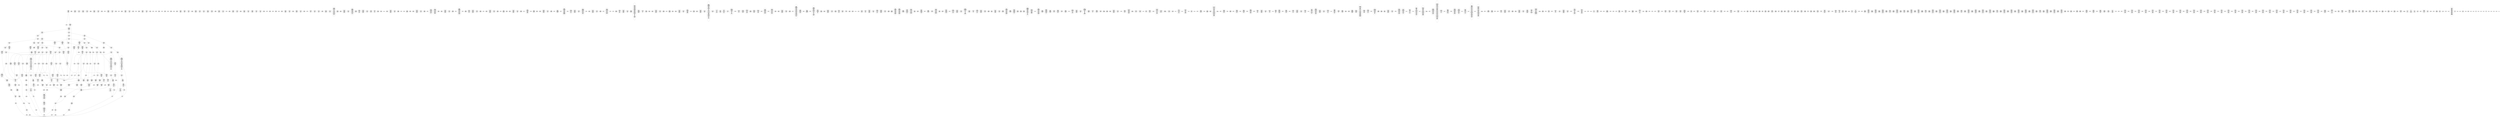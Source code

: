 /* Generated by GvGen v.1.0 (https://www.github.com/stricaud/gvgen) */

digraph G {
compound=true;
   node1 [label="[anywhere]"];
   node2 [label="# 0x0
PUSHX Data
PUSHX Data
MSTORE
CALLVALUE
ISZERO
PUSHX Data
JUMPI
"];
   node3 [label="# 0xc
PUSHX Data
REVERT
"];
   node4 [label="# 0x10
JUMPDEST
PUSHX LogicData
CALLDATASIZE
LT
PUSHX Data
JUMPI
"];
   node5 [label="# 0x1a
PUSHX Data
CALLDATALOAD
PUSHX BitData
SHR
PUSHX LogicData
GT
PUSHX Data
JUMPI
"];
   node6 [label="# 0x2b
PUSHX LogicData
GT
PUSHX Data
JUMPI
"];
   node7 [label="# 0x36
PUSHX LogicData
GT
PUSHX Data
JUMPI
"];
   node8 [label="# 0x41
PUSHX LogicData
EQ
PUSHX Data
JUMPI
"];
   node9 [label="# 0x4c
PUSHX LogicData
EQ
PUSHX Data
JUMPI
"];
   node10 [label="# 0x57
PUSHX LogicData
EQ
PUSHX Data
JUMPI
"];
   node11 [label="# 0x62
PUSHX LogicData
EQ
PUSHX Data
JUMPI
"];
   node12 [label="# 0x6d
PUSHX LogicData
EQ
PUSHX Data
JUMPI
"];
   node13 [label="# 0x78
PUSHX Data
JUMP
"];
   node14 [label="# 0x7c
JUMPDEST
PUSHX LogicData
EQ
PUSHX Data
JUMPI
"];
   node15 [label="# 0x88
PUSHX LogicData
EQ
PUSHX Data
JUMPI
"];
   node16 [label="# 0x93
PUSHX LogicData
EQ
PUSHX Data
JUMPI
"];
   node17 [label="# 0x9e
PUSHX LogicData
EQ
PUSHX Data
JUMPI
"];
   node18 [label="# 0xa9
PUSHX Data
JUMP
"];
   node19 [label="# 0xad
JUMPDEST
PUSHX LogicData
GT
PUSHX Data
JUMPI
"];
   node20 [label="# 0xb9
PUSHX LogicData
EQ
PUSHX Data
JUMPI
"];
   node21 [label="# 0xc4
PUSHX LogicData
EQ
PUSHX Data
JUMPI
"];
   node22 [label="# 0xcf
PUSHX LogicData
EQ
PUSHX Data
JUMPI
"];
   node23 [label="# 0xda
PUSHX LogicData
EQ
PUSHX Data
JUMPI
"];
   node24 [label="# 0xe5
PUSHX LogicData
EQ
PUSHX Data
JUMPI
"];
   node25 [label="# 0xf0
PUSHX Data
JUMP
"];
   node26 [label="# 0xf4
JUMPDEST
PUSHX LogicData
EQ
PUSHX Data
JUMPI
"];
   node27 [label="# 0x100
PUSHX LogicData
EQ
PUSHX Data
JUMPI
"];
   node28 [label="# 0x10b
PUSHX LogicData
EQ
PUSHX Data
JUMPI
"];
   node29 [label="# 0x116
PUSHX LogicData
EQ
PUSHX Data
JUMPI
"];
   node30 [label="# 0x121
PUSHX Data
JUMP
"];
   node31 [label="# 0x125
JUMPDEST
PUSHX LogicData
GT
PUSHX Data
JUMPI
"];
   node32 [label="# 0x131
PUSHX LogicData
GT
PUSHX Data
JUMPI
"];
   node33 [label="# 0x13c
PUSHX LogicData
EQ
PUSHX Data
JUMPI
"];
   node34 [label="# 0x147
PUSHX LogicData
EQ
PUSHX Data
JUMPI
"];
   node35 [label="# 0x152
PUSHX LogicData
EQ
PUSHX Data
JUMPI
"];
   node36 [label="# 0x15d
PUSHX LogicData
EQ
PUSHX Data
JUMPI
"];
   node37 [label="# 0x168
PUSHX LogicData
EQ
PUSHX Data
JUMPI
"];
   node38 [label="# 0x173
PUSHX Data
JUMP
"];
   node39 [label="# 0x177
JUMPDEST
PUSHX LogicData
EQ
PUSHX Data
JUMPI
"];
   node40 [label="# 0x183
PUSHX LogicData
EQ
PUSHX Data
JUMPI
"];
   node41 [label="# 0x18e
PUSHX LogicData
EQ
PUSHX Data
JUMPI
"];
   node42 [label="# 0x199
PUSHX LogicData
EQ
PUSHX Data
JUMPI
"];
   node43 [label="# 0x1a4
PUSHX Data
JUMP
"];
   node44 [label="# 0x1a8
JUMPDEST
PUSHX LogicData
GT
PUSHX Data
JUMPI
"];
   node45 [label="# 0x1b4
PUSHX LogicData
EQ
PUSHX Data
JUMPI
"];
   node46 [label="# 0x1bf
PUSHX LogicData
EQ
PUSHX Data
JUMPI
"];
   node47 [label="# 0x1ca
PUSHX LogicData
EQ
PUSHX Data
JUMPI
"];
   node48 [label="# 0x1d5
PUSHX LogicData
EQ
PUSHX Data
JUMPI
"];
   node49 [label="# 0x1e0
PUSHX Data
JUMP
"];
   node50 [label="# 0x1e4
JUMPDEST
PUSHX LogicData
EQ
PUSHX Data
JUMPI
"];
   node51 [label="# 0x1f0
PUSHX LogicData
EQ
PUSHX Data
JUMPI
"];
   node52 [label="# 0x1fb
PUSHX LogicData
EQ
PUSHX Data
JUMPI
"];
   node53 [label="# 0x206
PUSHX LogicData
EQ
PUSHX Data
JUMPI
"];
   node54 [label="# 0x211
JUMPDEST
PUSHX Data
REVERT
"];
   node55 [label="# 0x216
JUMPDEST
PUSHX Data
PUSHX ArithData
CALLDATASIZE
SUB
ADD
PUSHX Data
PUSHX Data
JUMP
"];
   node56 [label="# 0x22b
JUMPDEST
PUSHX Data
JUMP
"];
   node57 [label="# 0x230
JUMPDEST
PUSHX MemData
MLOAD
PUSHX Data
PUSHX Data
JUMP
"];
   node58 [label="# 0x23d
JUMPDEST
PUSHX MemData
MLOAD
SUB
RETURN
"];
   node59 [label="# 0x246
JUMPDEST
PUSHX Data
PUSHX Data
JUMP
"];
   node60 [label="# 0x24e
JUMPDEST
PUSHX MemData
MLOAD
PUSHX Data
PUSHX Data
JUMP
"];
   node61 [label="# 0x25b
JUMPDEST
PUSHX MemData
MLOAD
SUB
RETURN
"];
   node62 [label="# 0x264
JUMPDEST
PUSHX Data
PUSHX ArithData
CALLDATASIZE
SUB
ADD
PUSHX Data
PUSHX Data
JUMP
"];
   node63 [label="# 0x279
JUMPDEST
PUSHX Data
JUMP
"];
   node64 [label="# 0x27e
JUMPDEST
PUSHX MemData
MLOAD
PUSHX Data
PUSHX Data
JUMP
"];
   node65 [label="# 0x28b
JUMPDEST
PUSHX MemData
MLOAD
SUB
RETURN
"];
   node66 [label="# 0x294
JUMPDEST
PUSHX Data
PUSHX ArithData
CALLDATASIZE
SUB
ADD
PUSHX Data
PUSHX Data
JUMP
"];
   node67 [label="# 0x2a9
JUMPDEST
PUSHX Data
JUMP
"];
   node68 [label="# 0x2ae
JUMPDEST
STOP
"];
   node69 [label="# 0x2b0
JUMPDEST
PUSHX Data
PUSHX Data
JUMP
"];
   node70 [label="# 0x2b8
JUMPDEST
PUSHX MemData
MLOAD
PUSHX Data
PUSHX Data
JUMP
"];
   node71 [label="# 0x2c5
JUMPDEST
PUSHX MemData
MLOAD
SUB
RETURN
"];
   node72 [label="# 0x2ce
JUMPDEST
PUSHX Data
PUSHX ArithData
CALLDATASIZE
SUB
ADD
PUSHX Data
PUSHX Data
JUMP
"];
   node73 [label="# 0x2e3
JUMPDEST
PUSHX Data
JUMP
"];
   node74 [label="# 0x2e8
JUMPDEST
STOP
"];
   node75 [label="# 0x2ea
JUMPDEST
PUSHX Data
PUSHX ArithData
CALLDATASIZE
SUB
ADD
PUSHX Data
PUSHX Data
JUMP
"];
   node76 [label="# 0x2ff
JUMPDEST
PUSHX Data
JUMP
"];
   node77 [label="# 0x304
JUMPDEST
PUSHX MemData
MLOAD
PUSHX Data
PUSHX Data
JUMP
"];
   node78 [label="# 0x311
JUMPDEST
PUSHX MemData
MLOAD
SUB
RETURN
"];
   node79 [label="# 0x31a
JUMPDEST
PUSHX Data
PUSHX ArithData
CALLDATASIZE
SUB
ADD
PUSHX Data
PUSHX Data
JUMP
"];
   node80 [label="# 0x32f
JUMPDEST
PUSHX Data
JUMP
"];
   node81 [label="# 0x334
JUMPDEST
STOP
"];
   node82 [label="# 0x336
JUMPDEST
PUSHX Data
PUSHX ArithData
CALLDATASIZE
SUB
ADD
PUSHX Data
PUSHX Data
JUMP
"];
   node83 [label="# 0x34b
JUMPDEST
PUSHX Data
JUMP
"];
   node84 [label="# 0x350
JUMPDEST
PUSHX MemData
MLOAD
PUSHX Data
PUSHX Data
JUMP
"];
   node85 [label="# 0x35d
JUMPDEST
PUSHX MemData
MLOAD
SUB
RETURN
"];
   node86 [label="# 0x366
JUMPDEST
PUSHX Data
PUSHX ArithData
CALLDATASIZE
SUB
ADD
PUSHX Data
PUSHX Data
JUMP
"];
   node87 [label="# 0x37b
JUMPDEST
PUSHX Data
JUMP
"];
   node88 [label="# 0x380
JUMPDEST
STOP
"];
   node89 [label="# 0x382
JUMPDEST
PUSHX Data
PUSHX Data
JUMP
"];
   node90 [label="# 0x38a
JUMPDEST
STOP
"];
   node91 [label="# 0x38c
JUMPDEST
PUSHX Data
PUSHX ArithData
CALLDATASIZE
SUB
ADD
PUSHX Data
PUSHX Data
JUMP
"];
   node92 [label="# 0x3a1
JUMPDEST
PUSHX Data
JUMP
"];
   node93 [label="# 0x3a6
JUMPDEST
STOP
"];
   node94 [label="# 0x3a8
JUMPDEST
PUSHX Data
PUSHX ArithData
CALLDATASIZE
SUB
ADD
PUSHX Data
PUSHX Data
JUMP
"];
   node95 [label="# 0x3bd
JUMPDEST
PUSHX Data
JUMP
"];
   node96 [label="# 0x3c2
JUMPDEST
STOP
"];
   node97 [label="# 0x3c4
JUMPDEST
PUSHX Data
PUSHX ArithData
CALLDATASIZE
SUB
ADD
PUSHX Data
PUSHX Data
JUMP
"];
   node98 [label="# 0x3d9
JUMPDEST
PUSHX Data
JUMP
"];
   node99 [label="# 0x3de
JUMPDEST
STOP
"];
   node100 [label="# 0x3e0
JUMPDEST
PUSHX Data
PUSHX ArithData
CALLDATASIZE
SUB
ADD
PUSHX Data
PUSHX Data
JUMP
"];
   node101 [label="# 0x3f5
JUMPDEST
PUSHX Data
JUMP
"];
   node102 [label="# 0x3fa
JUMPDEST
PUSHX MemData
MLOAD
PUSHX Data
PUSHX Data
JUMP
"];
   node103 [label="# 0x407
JUMPDEST
PUSHX MemData
MLOAD
SUB
RETURN
"];
   node104 [label="# 0x410
JUMPDEST
PUSHX Data
PUSHX Data
JUMP
"];
   node105 [label="# 0x418
JUMPDEST
PUSHX MemData
MLOAD
PUSHX Data
PUSHX Data
JUMP
"];
   node106 [label="# 0x425
JUMPDEST
PUSHX MemData
MLOAD
SUB
RETURN
"];
   node107 [label="# 0x42e
JUMPDEST
PUSHX Data
PUSHX ArithData
CALLDATASIZE
SUB
ADD
PUSHX Data
PUSHX Data
JUMP
"];
   node108 [label="# 0x443
JUMPDEST
PUSHX Data
JUMP
"];
   node109 [label="# 0x448
JUMPDEST
PUSHX MemData
MLOAD
PUSHX Data
PUSHX Data
JUMP
"];
   node110 [label="# 0x455
JUMPDEST
PUSHX MemData
MLOAD
SUB
RETURN
"];
   node111 [label="# 0x45e
JUMPDEST
PUSHX Data
PUSHX Data
JUMP
"];
   node112 [label="# 0x466
JUMPDEST
PUSHX MemData
MLOAD
PUSHX Data
PUSHX Data
JUMP
"];
   node113 [label="# 0x473
JUMPDEST
PUSHX MemData
MLOAD
SUB
RETURN
"];
   node114 [label="# 0x47c
JUMPDEST
PUSHX Data
PUSHX Data
JUMP
"];
   node115 [label="# 0x484
JUMPDEST
PUSHX MemData
MLOAD
PUSHX Data
PUSHX Data
JUMP
"];
   node116 [label="# 0x491
JUMPDEST
PUSHX MemData
MLOAD
SUB
RETURN
"];
   node117 [label="# 0x49a
JUMPDEST
PUSHX Data
PUSHX ArithData
CALLDATASIZE
SUB
ADD
PUSHX Data
PUSHX Data
JUMP
"];
   node118 [label="# 0x4af
JUMPDEST
PUSHX Data
JUMP
"];
   node119 [label="# 0x4b4
JUMPDEST
PUSHX MemData
MLOAD
PUSHX Data
PUSHX Data
JUMP
"];
   node120 [label="# 0x4c1
JUMPDEST
PUSHX MemData
MLOAD
SUB
RETURN
"];
   node121 [label="# 0x4ca
JUMPDEST
PUSHX Data
PUSHX Data
JUMP
"];
   node122 [label="# 0x4d2
JUMPDEST
STOP
"];
   node123 [label="# 0x4d4
JUMPDEST
PUSHX Data
PUSHX ArithData
CALLDATASIZE
SUB
ADD
PUSHX Data
PUSHX Data
JUMP
"];
   node124 [label="# 0x4e9
JUMPDEST
PUSHX Data
JUMP
"];
   node125 [label="# 0x4ee
JUMPDEST
PUSHX MemData
MLOAD
PUSHX Data
PUSHX Data
JUMP
"];
   node126 [label="# 0x4fb
JUMPDEST
PUSHX MemData
MLOAD
SUB
RETURN
"];
   node127 [label="# 0x504
JUMPDEST
PUSHX Data
PUSHX ArithData
CALLDATASIZE
SUB
ADD
PUSHX Data
PUSHX Data
JUMP
"];
   node128 [label="# 0x519
JUMPDEST
PUSHX Data
JUMP
"];
   node129 [label="# 0x51e
JUMPDEST
PUSHX MemData
MLOAD
PUSHX Data
PUSHX Data
JUMP
"];
   node130 [label="# 0x52b
JUMPDEST
PUSHX MemData
MLOAD
SUB
RETURN
"];
   node131 [label="# 0x534
JUMPDEST
PUSHX Data
PUSHX Data
JUMP
"];
   node132 [label="# 0x53c
JUMPDEST
PUSHX MemData
MLOAD
PUSHX Data
PUSHX Data
JUMP
"];
   node133 [label="# 0x549
JUMPDEST
PUSHX MemData
MLOAD
SUB
RETURN
"];
   node134 [label="# 0x552
JUMPDEST
PUSHX Data
PUSHX Data
JUMP
"];
   node135 [label="# 0x55a
JUMPDEST
PUSHX MemData
MLOAD
PUSHX Data
PUSHX Data
JUMP
"];
   node136 [label="# 0x567
JUMPDEST
PUSHX MemData
MLOAD
SUB
RETURN
"];
   node137 [label="# 0x570
JUMPDEST
PUSHX Data
PUSHX ArithData
CALLDATASIZE
SUB
ADD
PUSHX Data
PUSHX Data
JUMP
"];
   node138 [label="# 0x585
JUMPDEST
PUSHX Data
JUMP
"];
   node139 [label="# 0x58a
JUMPDEST
STOP
"];
   node140 [label="# 0x58c
JUMPDEST
PUSHX Data
PUSHX ArithData
CALLDATASIZE
SUB
ADD
PUSHX Data
PUSHX Data
JUMP
"];
   node141 [label="# 0x5a1
JUMPDEST
PUSHX Data
JUMP
"];
   node142 [label="# 0x5a6
JUMPDEST
STOP
"];
   node143 [label="# 0x5a8
JUMPDEST
PUSHX Data
PUSHX ArithData
CALLDATASIZE
SUB
ADD
PUSHX Data
PUSHX Data
JUMP
"];
   node144 [label="# 0x5bd
JUMPDEST
PUSHX Data
JUMP
"];
   node145 [label="# 0x5c2
JUMPDEST
STOP
"];
   node146 [label="# 0x5c4
JUMPDEST
PUSHX Data
PUSHX ArithData
CALLDATASIZE
SUB
ADD
PUSHX Data
PUSHX Data
JUMP
"];
   node147 [label="# 0x5d9
JUMPDEST
PUSHX Data
JUMP
"];
   node148 [label="# 0x5de
JUMPDEST
PUSHX MemData
MLOAD
PUSHX Data
PUSHX Data
JUMP
"];
   node149 [label="# 0x5eb
JUMPDEST
PUSHX MemData
MLOAD
SUB
RETURN
"];
   node150 [label="# 0x5f4
JUMPDEST
PUSHX Data
PUSHX ArithData
CALLDATASIZE
SUB
ADD
PUSHX Data
PUSHX Data
JUMP
"];
   node151 [label="# 0x609
JUMPDEST
PUSHX Data
JUMP
"];
   node152 [label="# 0x60e
JUMPDEST
PUSHX MemData
MLOAD
PUSHX Data
PUSHX Data
JUMP
"];
   node153 [label="# 0x61b
JUMPDEST
PUSHX MemData
MLOAD
SUB
RETURN
"];
   node154 [label="# 0x624
JUMPDEST
PUSHX Data
PUSHX ArithData
CALLDATASIZE
SUB
ADD
PUSHX Data
PUSHX Data
JUMP
"];
   node155 [label="# 0x639
JUMPDEST
PUSHX Data
JUMP
"];
   node156 [label="# 0x63e
JUMPDEST
STOP
"];
   node157 [label="# 0x640
JUMPDEST
PUSHX Data
PUSHX Data
JUMP
"];
   node158 [label="# 0x648
JUMPDEST
PUSHX MemData
MLOAD
PUSHX Data
PUSHX Data
JUMP
"];
   node159 [label="# 0x655
JUMPDEST
PUSHX MemData
MLOAD
SUB
RETURN
"];
   node160 [label="# 0x65e
JUMPDEST
PUSHX Data
PUSHX Data
JUMP
"];
   node161 [label="# 0x666
JUMPDEST
PUSHX MemData
MLOAD
PUSHX Data
PUSHX Data
JUMP
"];
   node162 [label="# 0x673
JUMPDEST
PUSHX MemData
MLOAD
SUB
RETURN
"];
   node163 [label="# 0x67c
JUMPDEST
PUSHX Data
PUSHX Data
JUMP
"];
   node164 [label="# 0x684
JUMPDEST
PUSHX MemData
MLOAD
PUSHX Data
PUSHX Data
JUMP
"];
   node165 [label="# 0x691
JUMPDEST
PUSHX MemData
MLOAD
SUB
RETURN
"];
   node166 [label="# 0x69a
JUMPDEST
PUSHX Data
PUSHX ArithData
CALLDATASIZE
SUB
ADD
PUSHX Data
PUSHX Data
JUMP
"];
   node167 [label="# 0x6af
JUMPDEST
PUSHX Data
JUMP
"];
   node168 [label="# 0x6b4
JUMPDEST
PUSHX MemData
MLOAD
PUSHX Data
PUSHX Data
JUMP
"];
   node169 [label="# 0x6c1
JUMPDEST
PUSHX MemData
MLOAD
SUB
RETURN
"];
   node170 [label="# 0x6ca
JUMPDEST
PUSHX Data
PUSHX Data
PUSHX ArithData
PUSHX BitData
NOT
AND
PUSHX BitData
NOT
AND
MSTORE
PUSHX ArithData
ADD
MSTORE
PUSHX ArithData
ADD
PUSHX Data
SHA3
PUSHX ArithData
SLOAD
PUSHX ArithData
EXP
DIV
PUSHX BitData
AND
JUMP
"];
   node171 [label="# 0x732
JUMPDEST
PUSHX Data
PUSHX StorData
SLOAD
PUSHX ArithData
PUSHX BitData
AND
ISZERO
PUSHX ArithData
MUL
SUB
AND
PUSHX Data
DIV
PUSHX ArithData
ADD
PUSHX ArithData
DIV
MUL
PUSHX ArithData
ADD
PUSHX MemData
MLOAD
ADD
PUSHX Data
MSTORE
MSTORE
PUSHX ArithData
ADD
SLOAD
PUSHX ArithData
PUSHX BitData
AND
ISZERO
PUSHX ArithData
MUL
SUB
AND
PUSHX Data
DIV
ISZERO
PUSHX Data
JUMPI
"];
   node172 [label="# 0x784
PUSHX LogicData
LT
PUSHX Data
JUMPI
"];
   node173 [label="# 0x78c
PUSHX ArithData
SLOAD
DIV
MUL
MSTORE
PUSHX ArithData
ADD
PUSHX Data
JUMP
"];
   node174 [label="# 0x79f
JUMPDEST
ADD
PUSHX Data
MSTORE
PUSHX Data
PUSHX Data
SHA3
"];
   node175 [label="# 0x7ad
JUMPDEST
SLOAD
MSTORE
PUSHX ArithData
ADD
PUSHX ArithData
ADD
GT
PUSHX Data
JUMPI
"];
   node176 [label="# 0x7c1
SUB
PUSHX BitData
AND
ADD
"];
   node177 [label="# 0x7ca
JUMPDEST
JUMP
"];
   node178 [label="# 0x7d4
JUMPDEST
PUSHX Data
PUSHX Data
PUSHX Data
JUMP
"];
   node179 [label="# 0x7df
JUMPDEST
PUSHX Data
JUMPI
"];
   node180 [label="# 0x7e4
PUSHX MemData
MLOAD
PUSHX Data
MSTORE
PUSHX ArithData
ADD
PUSHX Data
PUSHX Data
JUMP
"];
   node181 [label="# 0x815
JUMPDEST
PUSHX MemData
MLOAD
SUB
REVERT
"];
   node182 [label="# 0x81e
JUMPDEST
PUSHX Data
PUSHX ArithData
MSTORE
PUSHX ArithData
ADD
MSTORE
PUSHX ArithData
ADD
PUSHX Data
SHA3
PUSHX ArithData
SLOAD
PUSHX ArithData
EXP
DIV
PUSHX BitData
AND
JUMP
"];
   node183 [label="# 0x859
JUMPDEST
PUSHX Data
PUSHX Data
PUSHX Data
JUMP
"];
   node184 [label="# 0x864
JUMPDEST
PUSHX BitData
AND
PUSHX BitData
AND
EQ
ISZERO
PUSHX Data
JUMPI
"];
   node185 [label="# 0x89b
PUSHX MemData
MLOAD
PUSHX Data
MSTORE
PUSHX ArithData
ADD
PUSHX Data
PUSHX Data
JUMP
"];
   node186 [label="# 0x8cc
JUMPDEST
PUSHX MemData
MLOAD
SUB
REVERT
"];
   node187 [label="# 0x8d5
JUMPDEST
PUSHX BitData
AND
PUSHX Data
PUSHX Data
JUMP
"];
   node188 [label="# 0x8f4
JUMPDEST
PUSHX BitData
AND
EQ
PUSHX Data
JUMPI
"];
   node189 [label="# 0x911
PUSHX Data
PUSHX Data
PUSHX Data
JUMP
"];
   node190 [label="# 0x91d
JUMPDEST
PUSHX Data
JUMP
"];
   node191 [label="# 0x922
JUMPDEST
"];
   node192 [label="# 0x923
JUMPDEST
PUSHX Data
JUMPI
"];
   node193 [label="# 0x928
PUSHX MemData
MLOAD
PUSHX Data
MSTORE
PUSHX ArithData
ADD
PUSHX Data
PUSHX Data
JUMP
"];
   node194 [label="# 0x959
JUMPDEST
PUSHX MemData
MLOAD
SUB
REVERT
"];
   node195 [label="# 0x962
JUMPDEST
PUSHX Data
PUSHX Data
JUMP
"];
   node196 [label="# 0x96c
JUMPDEST
JUMP
"];
   node197 [label="# 0x971
JUMPDEST
PUSHX Data
PUSHX Data
PUSHX Data
PUSHX Data
JUMP
"];
   node198 [label="# 0x97d
JUMPDEST
JUMP
"];
   node199 [label="# 0x982
JUMPDEST
PUSHX Data
PUSHX Data
PUSHX Data
JUMP
"];
   node200 [label="# 0x98d
JUMPDEST
PUSHX Data
JUMP
"];
   node201 [label="# 0x993
JUMPDEST
PUSHX Data
JUMPI
"];
   node202 [label="# 0x998
PUSHX MemData
MLOAD
PUSHX Data
MSTORE
PUSHX ArithData
ADD
PUSHX Data
PUSHX Data
JUMP
"];
   node203 [label="# 0x9c9
JUMPDEST
PUSHX MemData
MLOAD
SUB
REVERT
"];
   node204 [label="# 0x9d2
JUMPDEST
PUSHX Data
PUSHX Data
JUMP
"];
   node205 [label="# 0x9dd
JUMPDEST
JUMP
"];
   node206 [label="# 0x9e2
JUMPDEST
PUSHX Data
PUSHX ArithData
MSTORE
PUSHX ArithData
ADD
MSTORE
PUSHX ArithData
ADD
PUSHX Data
SHA3
PUSHX ArithData
ADD
SLOAD
JUMP
"];
   node207 [label="# 0xa01
JUMPDEST
PUSHX Data
PUSHX ArithData
MSTORE
PUSHX ArithData
ADD
MSTORE
PUSHX ArithData
ADD
PUSHX Data
SHA3
PUSHX ArithData
ADD
SLOAD
PUSHX Data
PUSHX Data
JUMP
"];
   node208 [label="# 0xa22
JUMPDEST
PUSHX Data
JUMP
"];
   node209 [label="# 0xa27
JUMPDEST
PUSHX Data
JUMPI
"];
   node210 [label="# 0xa2c
PUSHX MemData
MLOAD
PUSHX Data
MSTORE
PUSHX ArithData
ADD
PUSHX Data
PUSHX Data
JUMP
"];
   node211 [label="# 0xa5d
JUMPDEST
PUSHX MemData
MLOAD
SUB
REVERT
"];
   node212 [label="# 0xa66
JUMPDEST
PUSHX Data
PUSHX Data
JUMP
"];
   node213 [label="# 0xa70
JUMPDEST
JUMP
"];
   node214 [label="# 0xa74
JUMPDEST
PUSHX Data
PUSHX Data
PUSHX Data
PUSHX ArithData
PUSHX BitData
AND
PUSHX BitData
AND
MSTORE
PUSHX ArithData
ADD
MSTORE
PUSHX ArithData
ADD
PUSHX Data
SHA3
PUSHX BitData
PUSHX BitData
AND
JUMP
"];
   node215 [label="# 0xac7
JUMPDEST
JUMP
"];
   node216 [label="# 0xacf
JUMPDEST
PUSHX Data
PUSHX Data
JUMP
"];
   node217 [label="# 0xad7
JUMPDEST
PUSHX BitData
AND
PUSHX BitData
AND
EQ
PUSHX Data
JUMPI
"];
   node218 [label="# 0xb0a
PUSHX MemData
MLOAD
PUSHX Data
MSTORE
PUSHX ArithData
ADD
PUSHX Data
PUSHX Data
JUMP
"];
   node219 [label="# 0xb3b
JUMPDEST
PUSHX MemData
MLOAD
SUB
REVERT
"];
   node220 [label="# 0xb44
JUMPDEST
PUSHX Data
PUSHX Data
JUMP
"];
   node221 [label="# 0xb4e
JUMPDEST
JUMP
"];
   node222 [label="# 0xb52
JUMPDEST
PUSHX Data
PUSHX Data
PUSHX Data
PUSHX Data
JUMP
"];
   node223 [label="# 0xb7e
JUMPDEST
PUSHX Data
JUMP
"];
   node224 [label="# 0xb83
JUMPDEST
PUSHX Data
JUMPI
"];
   node225 [label="# 0xb88
PUSHX MemData
MLOAD
PUSHX Data
MSTORE
PUSHX ArithData
ADD
PUSHX Data
PUSHX Data
JUMP
"];
   node226 [label="# 0xbb9
JUMPDEST
PUSHX MemData
MLOAD
SUB
REVERT
"];
   node227 [label="# 0xbc2
JUMPDEST
PUSHX Data
PUSHX Data
JUMP
"];
   node228 [label="# 0xbca
JUMPDEST
JUMP
"];
   node229 [label="# 0xbcc
JUMPDEST
PUSHX Data
PUSHX Data
PUSHX Data
PUSHX Data
JUMP
"];
   node230 [label="# 0xbf8
JUMPDEST
PUSHX Data
JUMP
"];
   node231 [label="# 0xbfd
JUMPDEST
PUSHX Data
JUMPI
"];
   node232 [label="# 0xc02
PUSHX MemData
MLOAD
PUSHX Data
MSTORE
PUSHX ArithData
ADD
PUSHX Data
PUSHX Data
JUMP
"];
   node233 [label="# 0xc33
JUMPDEST
PUSHX MemData
MLOAD
SUB
REVERT
"];
   node234 [label="# 0xc3c
JUMPDEST
PUSHX Data
PUSHX Data
JUMP
"];
   node235 [label="# 0xc46
JUMPDEST
JUMP
"];
   node236 [label="# 0xc4a
JUMPDEST
PUSHX Data
PUSHX MemData
MLOAD
PUSHX ArithData
ADD
PUSHX Data
MSTORE
PUSHX Data
MSTORE
PUSHX Data
JUMP
"];
   node237 [label="# 0xc65
JUMPDEST
JUMP
"];
   node238 [label="# 0xc6a
JUMPDEST
PUSHX Data
PUSHX Data
PUSHX Data
PUSHX Data
JUMP
"];
   node239 [label="# 0xc96
JUMPDEST
PUSHX Data
JUMP
"];
   node240 [label="# 0xc9b
JUMPDEST
PUSHX Data
JUMPI
"];
   node241 [label="# 0xca0
PUSHX MemData
MLOAD
PUSHX Data
MSTORE
PUSHX ArithData
ADD
PUSHX Data
PUSHX Data
JUMP
"];
   node242 [label="# 0xcd1
JUMPDEST
PUSHX MemData
MLOAD
SUB
REVERT
"];
   node243 [label="# 0xcda
JUMPDEST
PUSHX Data
PUSHX Data
JUMP
"];
   node244 [label="# 0xce3
JUMPDEST
JUMP
"];
   node245 [label="# 0xce6
JUMPDEST
PUSHX Data
PUSHX Data
PUSHX Data
PUSHX BitData
PUSHX BitData
AND
JUMP
"];
   node246 [label="# 0xcfd
JUMPDEST
JUMP
"];
   node247 [label="# 0xd09
JUMPDEST
PUSHX Data
PUSHX StorData
PUSHX ArithData
SLOAD
PUSHX ArithData
EXP
DIV
PUSHX BitData
AND
JUMP
"];
   node248 [label="# 0xd20
JUMPDEST
PUSHX Data
PUSHX Data
PUSHX MemData
MLOAD
PUSHX ArithData
ADD
PUSHX Data
MSTORE
PUSHX Data
MSTORE
PUSHX ArithData
ADD
PUSHX Data
PUSHX Data
CODECOPY
PUSHX Data
PUSHX BitData
PUSHX BitData
AND
JUMP
"];
   node249 [label="# 0xd50
JUMPDEST
JUMP
"];
   node250 [label="# 0xd57
JUMPDEST
PUSHX Data
JUMP
"];
   node251 [label="# 0xd7b
JUMPDEST
PUSHX Data
PUSHX StorData
SLOAD
PUSHX ArithData
PUSHX BitData
AND
ISZERO
PUSHX ArithData
MUL
SUB
AND
PUSHX Data
DIV
PUSHX ArithData
ADD
PUSHX ArithData
DIV
MUL
PUSHX ArithData
ADD
PUSHX MemData
MLOAD
ADD
PUSHX Data
MSTORE
MSTORE
PUSHX ArithData
ADD
SLOAD
PUSHX ArithData
PUSHX BitData
AND
ISZERO
PUSHX ArithData
MUL
SUB
AND
PUSHX Data
DIV
ISZERO
PUSHX Data
JUMPI
"];
   node252 [label="# 0xdcd
PUSHX LogicData
LT
PUSHX Data
JUMPI
"];
   node253 [label="# 0xdd5
PUSHX ArithData
SLOAD
DIV
MUL
MSTORE
PUSHX ArithData
ADD
PUSHX Data
JUMP
"];
   node254 [label="# 0xde8
JUMPDEST
ADD
PUSHX Data
MSTORE
PUSHX Data
PUSHX Data
SHA3
"];
   node255 [label="# 0xdf6
JUMPDEST
SLOAD
MSTORE
PUSHX ArithData
ADD
PUSHX ArithData
ADD
GT
PUSHX Data
JUMPI
"];
   node256 [label="# 0xe0a
SUB
PUSHX BitData
AND
ADD
"];
   node257 [label="# 0xe13
JUMPDEST
JUMP
"];
   node258 [label="# 0xe1d
JUMPDEST
PUSHX BitData
PUSHX BitData
AND
PUSHX BitData
AND
EQ
ISZERO
PUSHX Data
JUMPI
"];
   node259 [label="# 0xe54
PUSHX MemData
MLOAD
PUSHX Data
MSTORE
PUSHX ArithData
ADD
PUSHX Data
PUSHX Data
JUMP
"];
   node260 [label="# 0xe85
JUMPDEST
PUSHX MemData
MLOAD
SUB
REVERT
"];
   node261 [label="# 0xe8e
JUMPDEST
PUSHX Data
PUSHX Data
PUSHX ArithData
PUSHX BitData
AND
PUSHX BitData
AND
MSTORE
PUSHX ArithData
ADD
MSTORE
PUSHX ArithData
ADD
PUSHX Data
SHA3
PUSHX Data
JUMP
"];
   node262 [label="# 0xed5
JUMPDEST
JUMP
"];
   node263 [label="# 0xedc
JUMPDEST
PUSHX Data
PUSHX Data
PUSHX Data
PUSHX Data
JUMP
"];
   node264 [label="# 0xf08
JUMPDEST
PUSHX Data
JUMP
"];
   node265 [label="# 0xf0d
JUMPDEST
PUSHX Data
JUMPI
"];
   node266 [label="# 0xf12
PUSHX MemData
MLOAD
PUSHX Data
MSTORE
PUSHX ArithData
ADD
PUSHX Data
PUSHX Data
JUMP
"];
   node267 [label="# 0xf43
JUMPDEST
PUSHX MemData
MLOAD
SUB
REVERT
"];
   node268 [label="# 0xf4c
JUMPDEST
PUSHX Data
PUSHX Data
JUMP
"];
   node269 [label="# 0xf54
JUMPDEST
JUMP
"];
   node270 [label="# 0xf56
JUMPDEST
PUSHX Data
PUSHX Data
PUSHX ArithData
MSTORE
PUSHX ArithData
ADD
MSTORE
PUSHX ArithData
ADD
PUSHX Data
SHA3
PUSHX ArithData
ADD
PUSHX BitData
PUSHX BitData
AND
JUMP
"];
   node271 [label="# 0xf7f
JUMPDEST
JUMP
"];
   node272 [label="# 0xf87
JUMPDEST
PUSHX Data
PUSHX Data
PUSHX ArithData
MSTORE
PUSHX ArithData
ADD
MSTORE
PUSHX ArithData
ADD
PUSHX Data
SHA3
PUSHX ArithData
ADD
PUSHX BitData
PUSHX BitData
AND
JUMP
"];
   node273 [label="# 0xfb0
JUMPDEST
JUMP
"];
   node274 [label="# 0xfb8
JUMPDEST
PUSHX Data
PUSHX StorData
SLOAD
PUSHX ArithData
PUSHX BitData
AND
ISZERO
PUSHX ArithData
MUL
SUB
AND
PUSHX Data
DIV
PUSHX ArithData
ADD
PUSHX ArithData
DIV
MUL
PUSHX ArithData
ADD
PUSHX MemData
MLOAD
ADD
PUSHX Data
MSTORE
MSTORE
PUSHX ArithData
ADD
SLOAD
PUSHX ArithData
PUSHX BitData
AND
ISZERO
PUSHX ArithData
MUL
SUB
AND
PUSHX Data
DIV
ISZERO
PUSHX Data
JUMPI
"];
   node275 [label="# 0x100a
PUSHX LogicData
LT
PUSHX Data
JUMPI
"];
   node276 [label="# 0x1012
PUSHX ArithData
SLOAD
DIV
MUL
MSTORE
PUSHX ArithData
ADD
PUSHX Data
JUMP
"];
   node277 [label="# 0x1025
JUMPDEST
ADD
PUSHX Data
MSTORE
PUSHX Data
PUSHX Data
SHA3
"];
   node278 [label="# 0x1033
JUMPDEST
SLOAD
MSTORE
PUSHX ArithData
ADD
PUSHX ArithData
ADD
GT
PUSHX Data
JUMPI
"];
   node279 [label="# 0x1047
SUB
PUSHX BitData
AND
ADD
"];
   node280 [label="# 0x1050
JUMPDEST
JUMP
"];
   node281 [label="# 0x105a
JUMPDEST
PUSHX BitData
SHL
JUMP
"];
   node282 [label="# 0x1061
JUMPDEST
PUSHX Data
PUSHX Data
JUMP
"];
   node283 [label="# 0x1069
JUMPDEST
PUSHX BitData
AND
PUSHX BitData
AND
EQ
ISZERO
PUSHX Data
JUMPI
"];
   node284 [label="# 0x109d
PUSHX MemData
MLOAD
PUSHX Data
MSTORE
PUSHX ArithData
ADD
PUSHX Data
PUSHX Data
JUMP
"];
   node285 [label="# 0x10ce
JUMPDEST
PUSHX MemData
MLOAD
SUB
REVERT
"];
   node286 [label="# 0x10d7
JUMPDEST
PUSHX Data
PUSHX Data
PUSHX Data
PUSHX Data
JUMP
"];
   node287 [label="# 0x10e4
JUMPDEST
PUSHX BitData
AND
PUSHX BitData
AND
MSTORE
PUSHX ArithData
ADD
MSTORE
PUSHX ArithData
ADD
PUSHX Data
SHA3
PUSHX ArithData
PUSHX BitData
AND
PUSHX BitData
AND
MSTORE
PUSHX ArithData
ADD
MSTORE
PUSHX ArithData
ADD
PUSHX Data
SHA3
PUSHX ArithData
PUSHX ArithData
EXP
SLOAD
PUSHX ArithData
MUL
NOT
AND
ISZERO
ISZERO
MUL
OR
SSTORE
PUSHX BitData
AND
PUSHX Data
PUSHX Data
JUMP
"];
   node288 [label="# 0x1191
JUMPDEST
PUSHX BitData
AND
PUSHX Data
PUSHX MemData
MLOAD
PUSHX Data
PUSHX Data
JUMP
"];
   node289 [label="# 0x11d6
JUMPDEST
PUSHX MemData
MLOAD
SUB
LOGX
JUMP
"];
   node290 [label="# 0x11e2
JUMPDEST
PUSHX Data
PUSHX Data
PUSHX Data
JUMP
"];
   node291 [label="# 0x11ed
JUMPDEST
PUSHX Data
JUMP
"];
   node292 [label="# 0x11f3
JUMPDEST
PUSHX Data
JUMPI
"];
   node293 [label="# 0x11f8
PUSHX MemData
MLOAD
PUSHX Data
MSTORE
PUSHX ArithData
ADD
PUSHX Data
PUSHX Data
JUMP
"];
   node294 [label="# 0x1229
JUMPDEST
PUSHX MemData
MLOAD
SUB
REVERT
"];
   node295 [label="# 0x1232
JUMPDEST
PUSHX Data
PUSHX Data
JUMP
"];
   node296 [label="# 0x123e
JUMPDEST
JUMP
"];
   node297 [label="# 0x1244
JUMPDEST
PUSHX Data
PUSHX Data
PUSHX Data
PUSHX Data
JUMP
"];
   node298 [label="# 0x1270
JUMPDEST
PUSHX Data
JUMP
"];
   node299 [label="# 0x1275
JUMPDEST
PUSHX Data
JUMPI
"];
   node300 [label="# 0x127a
PUSHX MemData
MLOAD
PUSHX Data
MSTORE
PUSHX ArithData
ADD
PUSHX Data
PUSHX Data
JUMP
"];
   node301 [label="# 0x12ab
JUMPDEST
PUSHX MemData
MLOAD
SUB
REVERT
"];
   node302 [label="# 0x12b4
JUMPDEST
PUSHX Data
PUSHX MemData
MLOAD
PUSHX ArithData
ADD
PUSHX Data
MSTORE
PUSHX Data
MSTORE
PUSHX Data
JUMP
"];
   node303 [label="# 0x12cf
JUMPDEST
JUMP
"];
   node304 [label="# 0x12d4
JUMPDEST
PUSHX Data
PUSHX Data
PUSHX Data
JUMP
"];
   node305 [label="# 0x12df
JUMPDEST
PUSHX Data
JUMPI
"];
   node306 [label="# 0x12e4
PUSHX MemData
MLOAD
PUSHX Data
MSTORE
PUSHX ArithData
ADD
PUSHX Data
PUSHX Data
JUMP
"];
   node307 [label="# 0x1315
JUMPDEST
PUSHX MemData
MLOAD
SUB
REVERT
"];
   node308 [label="# 0x131e
JUMPDEST
PUSHX Data
PUSHX Data
PUSHX ArithData
MSTORE
PUSHX ArithData
ADD
MSTORE
PUSHX ArithData
ADD
PUSHX Data
SHA3
SLOAD
PUSHX ArithData
PUSHX BitData
AND
ISZERO
PUSHX ArithData
MUL
SUB
AND
PUSHX Data
DIV
PUSHX ArithData
ADD
PUSHX ArithData
DIV
MUL
PUSHX ArithData
ADD
PUSHX MemData
MLOAD
ADD
PUSHX Data
MSTORE
MSTORE
PUSHX ArithData
ADD
SLOAD
PUSHX ArithData
PUSHX BitData
AND
ISZERO
PUSHX ArithData
MUL
SUB
AND
PUSHX Data
DIV
ISZERO
PUSHX Data
JUMPI
"];
   node309 [label="# 0x1381
PUSHX LogicData
LT
PUSHX Data
JUMPI
"];
   node310 [label="# 0x1389
PUSHX ArithData
SLOAD
DIV
MUL
MSTORE
PUSHX ArithData
ADD
PUSHX Data
JUMP
"];
   node311 [label="# 0x139c
JUMPDEST
ADD
PUSHX Data
MSTORE
PUSHX Data
PUSHX Data
SHA3
"];
   node312 [label="# 0x13aa
JUMPDEST
SLOAD
MSTORE
PUSHX ArithData
ADD
PUSHX ArithData
ADD
GT
PUSHX Data
JUMPI
"];
   node313 [label="# 0x13be
SUB
PUSHX BitData
AND
ADD
"];
   node314 [label="# 0x13c7
JUMPDEST
PUSHX LogicData
PUSHX StorData
SLOAD
PUSHX ArithData
PUSHX BitData
AND
ISZERO
PUSHX ArithData
MUL
SUB
AND
PUSHX Data
DIV
EQ
ISZERO
PUSHX Data
JUMPI
"];
   node315 [label="# 0x13ee
PUSHX Data
JUMP
"];
   node316 [label="# 0x13f6
JUMPDEST
PUSHX LogicData
MLOAD
GT
ISZERO
PUSHX Data
JUMPI
"];
   node317 [label="# 0x1401
PUSHX Data
PUSHX MemData
MLOAD
PUSHX ArithData
ADD
PUSHX Data
PUSHX Data
JUMP
"];
   node318 [label="# 0x1414
JUMPDEST
PUSHX MemData
MLOAD
PUSHX ArithData
SUB
SUB
MSTORE
PUSHX Data
MSTORE
PUSHX Data
JUMP
"];
   node319 [label="# 0x142b
JUMPDEST
PUSHX Data
PUSHX Data
PUSHX Data
JUMP
"];
   node320 [label="# 0x1436
JUMPDEST
PUSHX MemData
MLOAD
PUSHX ArithData
ADD
PUSHX Data
PUSHX Data
JUMP
"];
   node321 [label="# 0x1447
JUMPDEST
PUSHX MemData
MLOAD
PUSHX ArithData
SUB
SUB
MSTORE
PUSHX Data
MSTORE
"];
   node322 [label="# 0x145a
JUMPDEST
JUMP
"];
   node323 [label="# 0x145f
JUMPDEST
PUSHX Data
PUSHX Data
PUSHX ArithData
MSTORE
PUSHX ArithData
ADD
MSTORE
PUSHX ArithData
ADD
PUSHX Data
SHA3
PUSHX ArithData
ADD
PUSHX Data
JUMP
"];
   node324 [label="# 0x147e
JUMPDEST
JUMP
"];
   node325 [label="# 0x1485
JUMPDEST
PUSHX Data
PUSHX ArithData
MSTORE
PUSHX ArithData
ADD
MSTORE
PUSHX ArithData
ADD
PUSHX Data
SHA3
PUSHX ArithData
ADD
SLOAD
PUSHX Data
PUSHX Data
JUMP
"];
   node326 [label="# 0x14a6
JUMPDEST
PUSHX Data
JUMP
"];
   node327 [label="# 0x14ab
JUMPDEST
PUSHX Data
JUMPI
"];
   node328 [label="# 0x14b0
PUSHX MemData
MLOAD
PUSHX Data
MSTORE
PUSHX ArithData
ADD
PUSHX Data
PUSHX Data
JUMP
"];
   node329 [label="# 0x14e1
JUMPDEST
PUSHX MemData
MLOAD
SUB
REVERT
"];
   node330 [label="# 0x14ea
JUMPDEST
PUSHX Data
PUSHX Data
JUMP
"];
   node331 [label="# 0x14f4
JUMPDEST
JUMP
"];
   node332 [label="# 0x14f8
JUMPDEST
PUSHX Data
JUMP
"];
   node333 [label="# 0x151c
JUMPDEST
PUSHX Data
JUMP
"];
   node334 [label="# 0x1540
JUMPDEST
PUSHX Data
JUMP
"];
   node335 [label="# 0x1564
JUMPDEST
PUSHX Data
PUSHX Data
PUSHX ArithData
PUSHX BitData
AND
PUSHX BitData
AND
MSTORE
PUSHX ArithData
ADD
MSTORE
PUSHX ArithData
ADD
PUSHX Data
SHA3
PUSHX ArithData
PUSHX BitData
AND
PUSHX BitData
AND
MSTORE
PUSHX ArithData
ADD
MSTORE
PUSHX ArithData
ADD
PUSHX Data
SHA3
PUSHX ArithData
SLOAD
PUSHX ArithData
EXP
DIV
PUSHX BitData
AND
JUMP
"];
   node336 [label="# 0x15f8
JUMPDEST
PUSHX Data
PUSHX Data
PUSHX ArithData
ADD
PUSHX BitData
AND
PUSHX BitData
SHL
PUSHX Data
JUMP
"];
   node337 [label="# 0x1620
JUMPDEST
JUMP
"];
   node338 [label="# 0x1628
JUMPDEST
PUSHX Data
PUSHX Data
PUSHX Data
PUSHX BitData
PUSHX BitData
AND
JUMP
"];
   node339 [label="# 0x163e
JUMPDEST
JUMP
"];
   node340 [label="# 0x1645
JUMPDEST
PUSHX Data
CALLER
JUMP
"];
   node341 [label="# 0x164d
JUMPDEST
PUSHX Data
PUSHX ArithData
MSTORE
PUSHX ArithData
ADD
MSTORE
PUSHX ArithData
ADD
PUSHX Data
SHA3
PUSHX ArithData
PUSHX ArithData
EXP
SLOAD
PUSHX ArithData
MUL
NOT
AND
PUSHX BitData
AND
MUL
OR
SSTORE
PUSHX BitData
AND
PUSHX Data
PUSHX Data
JUMP
"];
   node342 [label="# 0x16c0
JUMPDEST
PUSHX BitData
AND
PUSHX Data
PUSHX MemData
MLOAD
PUSHX MemData
MLOAD
SUB
LOGX
JUMP
"];
   node343 [label="# 0x1706
JUMPDEST
PUSHX Data
PUSHX Data
PUSHX ArithData
ADD
PUSHX Data
JUMP
"];
   node344 [label="# 0x1714
JUMPDEST
JUMP
"];
   node345 [label="# 0x171b
JUMPDEST
PUSHX Data
PUSHX Data
PUSHX Data
JUMP
"];
   node346 [label="# 0x1726
JUMPDEST
PUSHX Data
JUMPI
"];
   node347 [label="# 0x172b
PUSHX MemData
MLOAD
PUSHX Data
MSTORE
PUSHX ArithData
ADD
PUSHX Data
PUSHX Data
JUMP
"];
   node348 [label="# 0x175c
JUMPDEST
PUSHX MemData
MLOAD
SUB
REVERT
"];
   node349 [label="# 0x1765
JUMPDEST
PUSHX Data
PUSHX Data
PUSHX Data
JUMP
"];
   node350 [label="# 0x1770
JUMPDEST
PUSHX BitData
AND
PUSHX BitData
AND
EQ
PUSHX Data
JUMPI
"];
   node351 [label="# 0x17a7
PUSHX BitData
AND
PUSHX Data
PUSHX Data
JUMP
"];
   node352 [label="# 0x17c7
JUMPDEST
PUSHX BitData
AND
EQ
"];
   node353 [label="# 0x17df
JUMPDEST
PUSHX Data
JUMPI
"];
   node354 [label="# 0x17e5
PUSHX Data
PUSHX Data
JUMP
"];
   node355 [label="# 0x17ef
JUMPDEST
"];
   node356 [label="# 0x17f0
JUMPDEST
JUMP
"];
   node357 [label="# 0x17f9
JUMPDEST
PUSHX BitData
AND
PUSHX Data
PUSHX Data
JUMP
"];
   node358 [label="# 0x1819
JUMPDEST
PUSHX BitData
AND
EQ
PUSHX Data
JUMPI
"];
   node359 [label="# 0x1835
PUSHX MemData
MLOAD
PUSHX Data
MSTORE
PUSHX ArithData
ADD
PUSHX Data
PUSHX Data
JUMP
"];
   node360 [label="# 0x1866
JUMPDEST
PUSHX MemData
MLOAD
SUB
REVERT
"];
   node361 [label="# 0x186f
JUMPDEST
PUSHX BitData
PUSHX BitData
AND
PUSHX BitData
AND
EQ
ISZERO
PUSHX Data
JUMPI
"];
   node362 [label="# 0x18a5
PUSHX MemData
MLOAD
PUSHX Data
MSTORE
PUSHX ArithData
ADD
PUSHX Data
PUSHX Data
JUMP
"];
   node363 [label="# 0x18d6
JUMPDEST
PUSHX MemData
MLOAD
SUB
REVERT
"];
   node364 [label="# 0x18df
JUMPDEST
PUSHX Data
PUSHX Data
JUMP
"];
   node365 [label="# 0x18ea
JUMPDEST
PUSHX Data
PUSHX Data
PUSHX Data
JUMP
"];
   node366 [label="# 0x18f5
JUMPDEST
PUSHX Data
PUSHX Data
PUSHX ArithData
PUSHX BitData
AND
PUSHX BitData
AND
MSTORE
PUSHX ArithData
ADD
MSTORE
PUSHX ArithData
ADD
PUSHX Data
SHA3
PUSHX BitData
PUSHX BitData
AND
JUMP
"];
   node367 [label="# 0x1946
JUMPDEST
PUSHX Data
PUSHX Data
PUSHX ArithData
PUSHX BitData
AND
PUSHX BitData
AND
MSTORE
PUSHX ArithData
ADD
MSTORE
PUSHX ArithData
ADD
PUSHX Data
SHA3
PUSHX BitData
PUSHX BitData
AND
JUMP
"];
   node368 [label="# 0x1998
JUMPDEST
PUSHX Data
PUSHX Data
PUSHX BitData
PUSHX BitData
AND
JUMP
"];
   node369 [label="# 0x19af
JUMPDEST
PUSHX BitData
AND
PUSHX BitData
AND
PUSHX Data
PUSHX MemData
MLOAD
PUSHX MemData
MLOAD
SUB
LOGX
JUMP
"];
   node370 [label="# 0x1a10
JUMPDEST
PUSHX Data
PUSHX ArithData
MSTORE
PUSHX ArithData
ADD
MSTORE
PUSHX ArithData
ADD
PUSHX Data
SHA3
PUSHX ArithData
ADD
PUSHX BitData
PUSHX BitData
AND
JUMP
"];
   node371 [label="# 0x1a37
JUMPDEST
ISZERO
PUSHX Data
JUMPI
"];
   node372 [label="# 0x1a3d
PUSHX Data
PUSHX Data
JUMP
"];
   node373 [label="# 0x1a44
JUMPDEST
PUSHX BitData
AND
PUSHX BitData
AND
PUSHX Data
PUSHX MemData
MLOAD
PUSHX MemData
MLOAD
SUB
LOGX
"];
   node374 [label="# 0x1a9f
JUMPDEST
JUMP
"];
   node375 [label="# 0x1aa3
JUMPDEST
PUSHX Data
PUSHX Data
PUSHX ArithData
ADD
PUSHX Data
JUMP
"];
   node376 [label="# 0x1ab2
JUMPDEST
PUSHX BitData
SHR
JUMP
"];
   node377 [label="# 0x1abd
JUMPDEST
PUSHX Data
PUSHX ArithData
MSTORE
PUSHX ArithData
ADD
MSTORE
PUSHX ArithData
ADD
PUSHX Data
SHA3
PUSHX ArithData
ADD
PUSHX BitData
PUSHX BitData
AND
JUMP
"];
   node378 [label="# 0x1ae4
JUMPDEST
ISZERO
PUSHX Data
JUMPI
"];
   node379 [label="# 0x1aea
PUSHX Data
PUSHX Data
JUMP
"];
   node380 [label="# 0x1af1
JUMPDEST
PUSHX BitData
AND
PUSHX BitData
AND
PUSHX Data
PUSHX MemData
MLOAD
PUSHX MemData
MLOAD
SUB
LOGX
"];
   node381 [label="# 0x1b4c
JUMPDEST
JUMP
"];
   node382 [label="# 0x1b50
JUMPDEST
PUSHX StorData
PUSHX ArithData
SLOAD
PUSHX ArithData
EXP
DIV
PUSHX BitData
AND
PUSHX Data
JUMPI
"];
   node383 [label="# 0x1b65
PUSHX MemData
MLOAD
PUSHX Data
MSTORE
PUSHX ArithData
ADD
PUSHX Data
PUSHX Data
JUMP
"];
   node384 [label="# 0x1b96
JUMPDEST
PUSHX MemData
MLOAD
SUB
REVERT
"];
   node385 [label="# 0x1b9f
JUMPDEST
PUSHX LogicData
PUSHX StorData
PUSHX ArithData
PUSHX ArithData
EXP
SLOAD
PUSHX ArithData
MUL
NOT
AND
ISZERO
ISZERO
MUL
OR
SSTORE
PUSHX Data
PUSHX Data
PUSHX Data
JUMP
"];
   node386 [label="# 0x1be3
JUMPDEST
PUSHX MemData
MLOAD
PUSHX Data
PUSHX Data
JUMP
"];
   node387 [label="# 0x1bf0
JUMPDEST
PUSHX MemData
MLOAD
SUB
LOGX
JUMP
"];
   node388 [label="# 0x1bfa
JUMPDEST
PUSHX BitData
PUSHX BitData
AND
PUSHX BitData
AND
EQ
ISZERO
PUSHX Data
JUMPI
"];
   node389 [label="# 0x1c30
PUSHX MemData
MLOAD
PUSHX Data
MSTORE
PUSHX ArithData
ADD
PUSHX Data
PUSHX Data
JUMP
"];
   node390 [label="# 0x1c61
JUMPDEST
PUSHX MemData
MLOAD
SUB
REVERT
"];
   node391 [label="# 0x1c6a
JUMPDEST
PUSHX Data
PUSHX Data
JUMP
"];
   node392 [label="# 0x1c73
JUMPDEST
ISZERO
PUSHX Data
JUMPI
"];
   node393 [label="# 0x1c79
PUSHX MemData
MLOAD
PUSHX Data
MSTORE
PUSHX ArithData
ADD
PUSHX Data
PUSHX Data
JUMP
"];
   node394 [label="# 0x1caa
JUMPDEST
PUSHX MemData
MLOAD
SUB
REVERT
"];
   node395 [label="# 0x1cb3
JUMPDEST
PUSHX Data
PUSHX Data
PUSHX Data
JUMP
"];
   node396 [label="# 0x1cbf
JUMPDEST
PUSHX Data
PUSHX Data
PUSHX ArithData
PUSHX BitData
AND
PUSHX BitData
AND
MSTORE
PUSHX ArithData
ADD
MSTORE
PUSHX ArithData
ADD
PUSHX Data
SHA3
PUSHX BitData
PUSHX BitData
AND
JUMP
"];
   node397 [label="# 0x1d10
JUMPDEST
PUSHX Data
PUSHX Data
PUSHX BitData
PUSHX BitData
AND
JUMP
"];
   node398 [label="# 0x1d27
JUMPDEST
PUSHX BitData
AND
PUSHX BitData
PUSHX BitData
AND
PUSHX Data
PUSHX MemData
MLOAD
PUSHX MemData
MLOAD
SUB
LOGX
JUMP
"];
   node399 [label="# 0x1d88
JUMPDEST
PUSHX Data
PUSHX Data
PUSHX Data
JUMP
"];
   node400 [label="# 0x1d93
JUMPDEST
PUSHX Data
PUSHX Data
PUSHX Data
JUMP
"];
   node401 [label="# 0x1da1
JUMPDEST
PUSHX Data
PUSHX Data
PUSHX Data
JUMP
"];
   node402 [label="# 0x1dac
JUMPDEST
PUSHX LogicData
PUSHX Data
PUSHX ArithData
MSTORE
PUSHX ArithData
ADD
MSTORE
PUSHX ArithData
ADD
PUSHX Data
SHA3
SLOAD
PUSHX ArithData
PUSHX BitData
AND
ISZERO
PUSHX ArithData
MUL
SUB
AND
PUSHX Data
DIV
EQ
PUSHX Data
JUMPI
"];
   node403 [label="# 0x1ddc
PUSHX Data
PUSHX ArithData
MSTORE
PUSHX ArithData
ADD
MSTORE
PUSHX ArithData
ADD
PUSHX Data
SHA3
PUSHX Data
PUSHX Data
PUSHX Data
JUMP
"];
   node404 [label="# 0x1dfa
JUMPDEST
"];
   node405 [label="# 0x1dfb
JUMPDEST
PUSHX Data
PUSHX Data
PUSHX ArithData
PUSHX BitData
AND
PUSHX BitData
AND
MSTORE
PUSHX ArithData
ADD
MSTORE
PUSHX ArithData
ADD
PUSHX Data
SHA3
PUSHX BitData
PUSHX BitData
AND
JUMP
"];
   node406 [label="# 0x1e4c
JUMPDEST
PUSHX Data
PUSHX Data
PUSHX BitData
PUSHX BitData
AND
JUMP
"];
   node407 [label="# 0x1e61
JUMPDEST
PUSHX BitData
PUSHX BitData
AND
PUSHX BitData
AND
PUSHX Data
PUSHX MemData
MLOAD
PUSHX MemData
MLOAD
SUB
LOGX
JUMP
"];
   node408 [label="# 0x1ec2
JUMPDEST
PUSHX Data
PUSHX Data
PUSHX Data
PUSHX ArithData
ADD
PUSHX Data
JUMP
"];
   node409 [label="# 0x1ed5
JUMPDEST
PUSHX BitData
SHR
PUSHX BitData
SHR
JUMP
"];
   node410 [label="# 0x1eee
JUMPDEST
PUSHX Data
PUSHX Data
PUSHX ArithData
ADD
PUSHX BitData
SHL
PUSHX Data
JUMP
"];
   node411 [label="# 0x1f01
JUMPDEST
PUSHX BitData
SHR
JUMP
"];
   node412 [label="# 0x1f0d
JUMPDEST
PUSHX Data
PUSHX Data
PUSHX ArithData
ADD
PUSHX Data
JUMP
"];
   node413 [label="# 0x1f1b
JUMPDEST
JUMP
"];
   node414 [label="# 0x1f22
JUMPDEST
PUSHX StorData
PUSHX ArithData
SLOAD
PUSHX ArithData
EXP
DIV
PUSHX BitData
AND
ISZERO
PUSHX Data
JUMPI
"];
   node415 [label="# 0x1f38
PUSHX MemData
MLOAD
PUSHX Data
MSTORE
PUSHX ArithData
ADD
PUSHX Data
PUSHX Data
JUMP
"];
   node416 [label="# 0x1f69
JUMPDEST
PUSHX MemData
MLOAD
SUB
REVERT
"];
   node417 [label="# 0x1f72
JUMPDEST
PUSHX LogicData
PUSHX StorData
PUSHX ArithData
PUSHX ArithData
EXP
SLOAD
PUSHX ArithData
MUL
NOT
AND
ISZERO
ISZERO
MUL
OR
SSTORE
PUSHX Data
PUSHX Data
PUSHX Data
JUMP
"];
   node418 [label="# 0x1fb6
JUMPDEST
PUSHX MemData
MLOAD
PUSHX Data
PUSHX Data
JUMP
"];
   node419 [label="# 0x1fc3
JUMPDEST
PUSHX MemData
MLOAD
SUB
LOGX
JUMP
"];
   node420 [label="# 0x1fcd
JUMPDEST
PUSHX Data
PUSHX Data
PUSHX ArithData
ADD
PUSHX Data
JUMP
"];
   node421 [label="# 0x1fdc
JUMPDEST
PUSHX BitData
SHR
JUMP
"];
   node422 [label="# 0x1fe7
JUMPDEST
PUSHX Data
PUSHX Data
PUSHX ArithData
ADD
PUSHX BitData
AND
PUSHX BitData
SHL
PUSHX Data
JUMP
"];
   node423 [label="# 0x200f
JUMPDEST
JUMP
"];
   node424 [label="# 0x2017
JUMPDEST
PUSHX Data
PUSHX Data
JUMP
"];
   node425 [label="# 0x2022
JUMPDEST
PUSHX Data
PUSHX Data
JUMP
"];
   node426 [label="# 0x202e
JUMPDEST
PUSHX Data
JUMPI
"];
   node427 [label="# 0x2033
PUSHX MemData
MLOAD
PUSHX Data
MSTORE
PUSHX ArithData
ADD
PUSHX Data
PUSHX Data
JUMP
"];
   node428 [label="# 0x2064
JUMPDEST
PUSHX MemData
MLOAD
SUB
REVERT
"];
   node429 [label="# 0x206d
JUMPDEST
JUMP
"];
   node430 [label="# 0x2073
JUMPDEST
PUSHX Data
PUSHX LogicData
EQ
ISZERO
PUSHX Data
JUMPI
"];
   node431 [label="# 0x207f
PUSHX MemData
MLOAD
PUSHX ArithData
ADD
PUSHX Data
MSTORE
PUSHX Data
MSTORE
PUSHX ArithData
ADD
PUSHX Data
MSTORE
PUSHX Data
JUMP
"];
   node432 [label="# 0x20bb
JUMPDEST
PUSHX Data
PUSHX Data
"];
   node433 [label="# 0x20c3
JUMPDEST
PUSHX LogicData
EQ
PUSHX Data
JUMPI
"];
   node434 [label="# 0x20cc
PUSHX ArithData
ADD
PUSHX Data
PUSHX Data
JUMPI
"];
   node435 [label="# 0x20dc
INVALID
"];
   node436 [label="# 0x20dd
JUMPDEST
DIV
PUSHX Data
JUMP
"];
   node437 [label="# 0x20e5
JUMPDEST
PUSHX Data
PUSHX LogicData
GT
ISZERO
PUSHX Data
JUMPI
"];
   node438 [label="# 0x20fa
PUSHX Data
REVERT
"];
   node439 [label="# 0x20fe
JUMPDEST
PUSHX MemData
MLOAD
MSTORE
PUSHX ArithData
ADD
PUSHX BitData
NOT
AND
PUSHX ArithData
ADD
ADD
PUSHX Data
MSTORE
ISZERO
PUSHX Data
JUMPI
"];
   node440 [label="# 0x211d
PUSHX ArithData
ADD
PUSHX ArithData
MUL
CALLDATASIZE
CALLDATACOPY
ADD
"];
   node441 [label="# 0x2131
JUMPDEST
PUSHX Data
PUSHX ArithData
SUB
"];
   node442 [label="# 0x2140
JUMPDEST
PUSHX LogicData
EQ
PUSHX Data
JUMPI
"];
   node443 [label="# 0x2149
PUSHX Data
PUSHX Data
JUMPI
"];
   node444 [label="# 0x2151
INVALID
"];
   node445 [label="# 0x2152
JUMPDEST
MOD
PUSHX ArithData
ADD
PUSHX BitData
SHL
PUSHX ArithData
SUB
MLOAD
LT
PUSHX Data
JUMPI
"];
   node446 [label="# 0x216b
INVALID
"];
   node447 [label="# 0x216c
JUMPDEST
PUSHX ArithData
ADD
ADD
PUSHX BitData
NOT
AND
PUSHX BitData
BYTE
MSTORE8
PUSHX Data
PUSHX Data
JUMPI
"];
   node448 [label="# 0x21a4
INVALID
"];
   node449 [label="# 0x21a5
JUMPDEST
DIV
PUSHX Data
JUMP
"];
   node450 [label="# 0x21ad
JUMPDEST
"];
   node451 [label="# 0x21b5
JUMPDEST
JUMP
"];
   node452 [label="# 0x21ba
JUMPDEST
PUSHX Data
PUSHX Data
PUSHX ArithData
ADD
PUSHX Data
JUMP
"];
   node453 [label="# 0x21c8
JUMPDEST
JUMP
"];
   node454 [label="# 0x21cf
JUMPDEST
PUSHX Data
PUSHX Data
PUSHX Data
JUMP
"];
   node455 [label="# 0x21db
JUMPDEST
PUSHX Data
JUMPI
"];
   node456 [label="# 0x21e0
PUSHX ArithData
ADD
PUSHX ArithData
SLOAD
ADD
SSTORE
PUSHX ArithData
SUB
PUSHX Data
MSTORE
PUSHX Data
PUSHX Data
SHA3
ADD
PUSHX Data
SSTORE
PUSHX ArithData
ADD
SLOAD
PUSHX ArithData
ADD
PUSHX ArithData
MSTORE
PUSHX ArithData
ADD
MSTORE
PUSHX ArithData
ADD
PUSHX Data
SHA3
SSTORE
PUSHX Data
PUSHX Data
JUMP
"];
   node457 [label="# 0x2234
JUMPDEST
PUSHX Data
"];
   node458 [label="# 0x2239
JUMPDEST
JUMP
"];
   node459 [label="# 0x223f
JUMPDEST
PUSHX Data
PUSHX Data
PUSHX ArithData
ADD
PUSHX BitData
SHL
PUSHX Data
JUMP
"];
   node460 [label="# 0x2251
JUMPDEST
JUMP
"];
   node461 [label="# 0x2259
JUMPDEST
PUSHX Data
PUSHX ArithData
ADD
SLOAD
JUMP
"];
   node462 [label="# 0x226a
JUMPDEST
PUSHX Data
PUSHX Data
JUMP
"];
   node463 [label="# 0x2275
JUMPDEST
JUMP
"];
   node464 [label="# 0x227a
JUMPDEST
PUSHX Data
PUSHX Data
PUSHX ArithData
ADD
PUSHX BitData
SHL
PUSHX Data
JUMP
"];
   node465 [label="# 0x228c
JUMPDEST
JUMP
"];
   node466 [label="# 0x2294
JUMPDEST
PUSHX Data
PUSHX Data
PUSHX ArithData
ADD
PUSHX BitData
SHL
PUSHX Data
JUMP
"];
   node467 [label="# 0x22a6
JUMPDEST
JUMP
"];
   node468 [label="# 0x22ae
JUMPDEST
PUSHX Data
PUSHX Data
PUSHX ArithData
ADD
PUSHX BitData
SHL
PUSHX BitData
AND
PUSHX BitData
SHL
PUSHX Data
JUMP
"];
   node469 [label="# 0x22da
JUMPDEST
JUMP
"];
   node470 [label="# 0x22e3
JUMPDEST
PUSHX Data
PUSHX ArithData
ADD
SLOAD
GT
PUSHX Data
JUMPI
"];
   node471 [label="# 0x22f4
PUSHX MemData
MLOAD
PUSHX Data
MSTORE
PUSHX ArithData
ADD
PUSHX Data
PUSHX Data
JUMP
"];
   node472 [label="# 0x2325
JUMPDEST
PUSHX MemData
MLOAD
SUB
REVERT
"];
   node473 [label="# 0x232e
JUMPDEST
PUSHX ArithData
ADD
SLOAD
LT
PUSHX Data
JUMPI
"];
   node474 [label="# 0x233c
INVALID
"];
   node475 [label="# 0x233d
JUMPDEST
PUSHX Data
MSTORE
PUSHX Data
PUSHX Data
SHA3
ADD
SLOAD
JUMP
"];
   node476 [label="# 0x2350
JUMPDEST
PUSHX Data
PUSHX Data
PUSHX ArithData
ADD
PUSHX BitData
AND
PUSHX BitData
SHL
PUSHX Data
JUMP
"];
   node477 [label="# 0x2378
JUMPDEST
JUMP
"];
   node478 [label="# 0x2380
JUMPDEST
PUSHX Data
PUSHX Data
PUSHX ArithData
ADD
PUSHX BitData
SHL
PUSHX Data
JUMP
"];
   node479 [label="# 0x2392
JUMPDEST
JUMP
"];
   node480 [label="# 0x239a
JUMPDEST
PUSHX Data
PUSHX ArithData
ADD
SLOAD
GT
PUSHX Data
JUMPI
"];
   node481 [label="# 0x23ac
PUSHX MemData
MLOAD
PUSHX Data
MSTORE
PUSHX ArithData
ADD
PUSHX Data
PUSHX Data
JUMP
"];
   node482 [label="# 0x23dd
JUMPDEST
PUSHX MemData
MLOAD
SUB
REVERT
"];
   node483 [label="# 0x23e6
JUMPDEST
PUSHX Data
PUSHX ArithData
ADD
SLOAD
LT
PUSHX Data
JUMPI
"];
   node484 [label="# 0x23f6
INVALID
"];
   node485 [label="# 0x23f7
JUMPDEST
PUSHX Data
MSTORE
PUSHX Data
PUSHX Data
SHA3
PUSHX ArithData
MUL
ADD
PUSHX ArithData
ADD
SLOAD
PUSHX ArithData
ADD
SLOAD
JUMP
"];
   node486 [label="# 0x241d
JUMPDEST
PUSHX Data
PUSHX ArithData
ADD
PUSHX ArithData
MSTORE
PUSHX ArithData
ADD
MSTORE
PUSHX ArithData
ADD
PUSHX Data
SHA3
SLOAD
PUSHX LogicData
EQ
ISZERO
PUSHX Data
JUMPI
"];
   node487 [label="# 0x2444
PUSHX MemData
MLOAD
PUSHX Data
MSTORE
PUSHX ArithData
ADD
PUSHX Data
PUSHX Data
JUMP
"];
   node488 [label="# 0x2476
JUMPDEST
PUSHX MemData
MLOAD
SUB
REVERT
"];
   node489 [label="# 0x247f
JUMPDEST
PUSHX ArithData
ADD
PUSHX ArithData
SUB
SLOAD
LT
PUSHX Data
JUMPI
"];
   node490 [label="# 0x2491
INVALID
"];
   node491 [label="# 0x2492
JUMPDEST
PUSHX Data
MSTORE
PUSHX Data
PUSHX Data
SHA3
PUSHX ArithData
MUL
ADD
PUSHX ArithData
ADD
SLOAD
JUMP
"];
   node492 [label="# 0x24ae
JUMPDEST
PUSHX Data
PUSHX ArithData
ADD
SLOAD
JUMP
"];
   node493 [label="# 0x24bf
JUMPDEST
PUSHX LogicData
PUSHX ArithData
ADD
PUSHX ArithData
MSTORE
PUSHX ArithData
ADD
MSTORE
PUSHX ArithData
ADD
PUSHX Data
SHA3
SLOAD
EQ
ISZERO
JUMP
"];
   node494 [label="# 0x24e2
JUMPDEST
PUSHX Data
PUSHX Data
PUSHX BitData
AND
PUSHX Data
JUMP
"];
   node495 [label="# 0x2503
JUMPDEST
PUSHX Data
JUMPI
"];
   node496 [label="# 0x2508
PUSHX Data
PUSHX Data
JUMP
"];
   node497 [label="# 0x2510
JUMPDEST
PUSHX Data
PUSHX Data
PUSHX BitData
PUSHX BitData
SHL
PUSHX Data
PUSHX Data
JUMP
"];
   node498 [label="# 0x2525
JUMPDEST
PUSHX MemData
MLOAD
PUSHX ArithData
ADD
PUSHX Data
PUSHX Data
JUMP
"];
   node499 [label="# 0x253b
JUMPDEST
PUSHX MemData
MLOAD
PUSHX ArithData
SUB
SUB
MSTORE
PUSHX Data
MSTORE
PUSHX BitData
NOT
AND
PUSHX ArithData
ADD
MLOAD
PUSHX BitData
AND
OR
MSTORE
PUSHX MemData
MLOAD
PUSHX ArithData
ADD
PUSHX Data
MSTORE
PUSHX Data
MSTORE
PUSHX ArithData
ADD
PUSHX Data
PUSHX Data
CODECOPY
PUSHX BitData
AND
PUSHX BitData
PUSHX BitData
AND
JUMP
"];
   node500 [label="# 0x25d7
JUMPDEST
PUSHX Data
PUSHX ArithData
ADD
MLOAD
ADD
PUSHX Data
PUSHX Data
JUMP
"];
   node501 [label="# 0x25ef
JUMPDEST
PUSHX BitData
PUSHX BitData
SHL
PUSHX BitData
NOT
AND
PUSHX BitData
NOT
AND
EQ
"];
   node502 [label="# 0x263e
JUMPDEST
JUMP
"];
   node503 [label="# 0x2646
JUMPDEST
PUSHX LogicData
PUSHX ArithData
ADD
PUSHX ArithData
MSTORE
PUSHX ArithData
ADD
MSTORE
PUSHX ArithData
ADD
PUSHX Data
SHA3
SLOAD
EQ
ISZERO
JUMP
"];
   node504 [label="# 0x2669
JUMPDEST
PUSHX Data
PUSHX Data
JUMP
"];
   node505 [label="# 0x2674
JUMPDEST
PUSHX Data
PUSHX Data
JUMP
"];
   node506 [label="# 0x267c
JUMPDEST
ISZERO
PUSHX Data
JUMPI
"];
   node507 [label="# 0x2682
PUSHX MemData
MLOAD
PUSHX Data
MSTORE
PUSHX ArithData
ADD
PUSHX Data
PUSHX Data
JUMP
"];
   node508 [label="# 0x26b3
JUMPDEST
PUSHX MemData
MLOAD
SUB
REVERT
"];
   node509 [label="# 0x26bc
JUMPDEST
JUMP
"];
   node510 [label="# 0x26c1
JUMPDEST
PUSHX Data
PUSHX ArithData
ADD
PUSHX ArithData
MSTORE
PUSHX ArithData
ADD
MSTORE
PUSHX ArithData
ADD
PUSHX Data
SHA3
SLOAD
PUSHX LogicData
EQ
PUSHX Data
JUMPI
"];
   node511 [label="# 0x26e5
PUSHX Data
PUSHX ArithData
SUB
PUSHX Data
PUSHX ArithData
PUSHX ArithData
ADD
SLOAD
SUB
PUSHX Data
PUSHX ArithData
ADD
SLOAD
LT
PUSHX Data
JUMPI
"];
   node512 [label="# 0x270b
INVALID
"];
   node513 [label="# 0x270c
JUMPDEST
PUSHX Data
MSTORE
PUSHX Data
PUSHX Data
SHA3
ADD
SLOAD
PUSHX ArithData
ADD
SLOAD
LT
PUSHX Data
JUMPI
"];
   node514 [label="# 0x2728
INVALID
"];
   node515 [label="# 0x2729
JUMPDEST
PUSHX Data
MSTORE
PUSHX Data
PUSHX Data
SHA3
ADD
SSTORE
PUSHX ArithData
ADD
PUSHX ArithData
ADD
PUSHX ArithData
MSTORE
PUSHX ArithData
ADD
MSTORE
PUSHX ArithData
ADD
PUSHX Data
SHA3
SSTORE
PUSHX ArithData
ADD
SLOAD
PUSHX Data
JUMPI
"];
   node516 [label="# 0x2760
INVALID
"];
   node517 [label="# 0x2761
JUMPDEST
PUSHX ArithData
SUB
PUSHX Data
MSTORE
PUSHX Data
PUSHX Data
SHA3
ADD
PUSHX Data
SSTORE
SSTORE
PUSHX ArithData
ADD
PUSHX ArithData
MSTORE
PUSHX ArithData
ADD
MSTORE
PUSHX ArithData
ADD
PUSHX Data
SHA3
PUSHX Data
SSTORE
PUSHX Data
PUSHX Data
JUMP
"];
   node518 [label="# 0x279d
JUMPDEST
PUSHX Data
"];
   node519 [label="# 0x27a3
JUMPDEST
JUMP
"];
   node520 [label="# 0x27a9
JUMPDEST
PUSHX Data
PUSHX ArithData
ADD
PUSHX ArithData
MSTORE
PUSHX ArithData
ADD
MSTORE
PUSHX ArithData
ADD
PUSHX Data
SHA3
SLOAD
PUSHX LogicData
EQ
ISZERO
PUSHX Data
JUMPI
"];
   node521 [label="# 0x27ce
PUSHX ArithData
ADD
PUSHX MemData
MLOAD
PUSHX ArithData
ADD
PUSHX Data
MSTORE
MSTORE
PUSHX ArithData
ADD
MSTORE
PUSHX ArithData
SLOAD
ADD
SSTORE
PUSHX ArithData
SUB
PUSHX Data
MSTORE
PUSHX Data
PUSHX Data
SHA3
PUSHX ArithData
MUL
ADD
PUSHX Data
PUSHX ArithData
ADD
MLOAD
PUSHX ArithData
ADD
SSTORE
PUSHX ArithData
ADD
MLOAD
PUSHX ArithData
ADD
SSTORE
PUSHX ArithData
ADD
SLOAD
PUSHX ArithData
ADD
PUSHX ArithData
MSTORE
PUSHX ArithData
ADD
MSTORE
PUSHX ArithData
ADD
PUSHX Data
SHA3
SSTORE
PUSHX Data
PUSHX Data
JUMP
"];
   node522 [label="# 0x2850
JUMPDEST
PUSHX ArithData
ADD
PUSHX ArithData
SUB
SLOAD
LT
PUSHX Data
JUMPI
"];
   node523 [label="# 0x2862
INVALID
"];
   node524 [label="# 0x2863
JUMPDEST
PUSHX Data
MSTORE
PUSHX Data
PUSHX Data
SHA3
PUSHX ArithData
MUL
ADD
PUSHX ArithData
ADD
SSTORE
PUSHX Data
"];
   node525 [label="# 0x287e
JUMPDEST
JUMP
"];
   node526 [label="# 0x2885
JUMPDEST
PUSHX Data
PUSHX ArithData
ADD
PUSHX ArithData
MSTORE
PUSHX ArithData
ADD
MSTORE
PUSHX ArithData
ADD
PUSHX Data
SHA3
SLOAD
PUSHX LogicData
EQ
PUSHX Data
JUMPI
"];
   node527 [label="# 0x28a9
PUSHX Data
PUSHX ArithData
SUB
PUSHX Data
PUSHX ArithData
PUSHX ArithData
ADD
SLOAD
SUB
PUSHX Data
PUSHX ArithData
ADD
SLOAD
LT
PUSHX Data
JUMPI
"];
   node528 [label="# 0x28cf
INVALID
"];
   node529 [label="# 0x28d0
JUMPDEST
PUSHX Data
MSTORE
PUSHX Data
PUSHX Data
SHA3
PUSHX ArithData
MUL
ADD
PUSHX ArithData
ADD
SLOAD
LT
PUSHX Data
JUMPI
"];
   node530 [label="# 0x28ef
INVALID
"];
   node531 [label="# 0x28f0
JUMPDEST
PUSHX Data
MSTORE
PUSHX Data
PUSHX Data
SHA3
PUSHX ArithData
MUL
ADD
PUSHX ArithData
ADD
SLOAD
PUSHX ArithData
ADD
SSTORE
PUSHX ArithData
ADD
SLOAD
PUSHX ArithData
ADD
SSTORE
PUSHX ArithData
ADD
PUSHX ArithData
ADD
PUSHX ArithData
PUSHX ArithData
ADD
SLOAD
MSTORE
PUSHX ArithData
ADD
MSTORE
PUSHX ArithData
ADD
PUSHX Data
SHA3
SSTORE
PUSHX ArithData
ADD
SLOAD
PUSHX Data
JUMPI
"];
   node532 [label="# 0x2942
INVALID
"];
   node533 [label="# 0x2943
JUMPDEST
PUSHX ArithData
SUB
PUSHX Data
MSTORE
PUSHX Data
PUSHX Data
SHA3
PUSHX ArithData
MUL
ADD
PUSHX ArithData
ADD
PUSHX Data
SSTORE
PUSHX ArithData
ADD
PUSHX Data
SSTORE
SSTORE
PUSHX ArithData
ADD
PUSHX ArithData
MSTORE
PUSHX ArithData
ADD
MSTORE
PUSHX ArithData
ADD
PUSHX Data
SHA3
PUSHX Data
SSTORE
PUSHX Data
PUSHX Data
JUMP
"];
   node534 [label="# 0x2992
JUMPDEST
PUSHX Data
"];
   node535 [label="# 0x2998
JUMPDEST
JUMP
"];
   node536 [label="# 0x299e
JUMPDEST
PUSHX Data
EXTCODESIZE
PUSHX LogicData
GT
JUMP
"];
   node537 [label="# 0x29b1
JUMPDEST
PUSHX Data
PUSHX Data
PUSHX Data
PUSHX Data
JUMP
"];
   node538 [label="# 0x29c0
JUMPDEST
JUMP
"];
   node539 [label="# 0x29c9
JUMPDEST
JUMP
"];
   node540 [label="# 0x29ce
JUMPDEST
PUSHX Data
SELFBALANCE
LT
ISZERO
PUSHX Data
JUMPI
"];
   node541 [label="# 0x29d9
PUSHX MemData
MLOAD
PUSHX Data
MSTORE
PUSHX ArithData
ADD
PUSHX Data
PUSHX Data
JUMP
"];
   node542 [label="# 0x2a0a
JUMPDEST
PUSHX MemData
MLOAD
SUB
REVERT
"];
   node543 [label="# 0x2a13
JUMPDEST
PUSHX Data
PUSHX Data
JUMP
"];
   node544 [label="# 0x2a1c
JUMPDEST
PUSHX Data
JUMPI
"];
   node545 [label="# 0x2a21
PUSHX MemData
MLOAD
PUSHX Data
MSTORE
PUSHX ArithData
ADD
PUSHX Data
PUSHX Data
JUMP
"];
   node546 [label="# 0x2a52
JUMPDEST
PUSHX MemData
MLOAD
SUB
REVERT
"];
   node547 [label="# 0x2a5b
JUMPDEST
PUSHX Data
PUSHX Data
PUSHX BitData
AND
PUSHX MemData
MLOAD
PUSHX Data
PUSHX Data
JUMP
"];
   node548 [label="# 0x2a85
JUMPDEST
PUSHX Data
PUSHX MemData
MLOAD
SUB
GAS
CALL
RETURNDATASIZE
PUSHX LogicData
EQ
PUSHX Data
JUMPI
"];
   node549 [label="# 0x2aa1
PUSHX MemData
MLOAD
PUSHX BitData
NOT
PUSHX ArithData
RETURNDATASIZE
ADD
AND
ADD
PUSHX Data
MSTORE
RETURNDATASIZE
MSTORE
RETURNDATASIZE
PUSHX Data
PUSHX ArithData
ADD
RETURNDATACOPY
PUSHX Data
JUMP
"];
   node550 [label="# 0x2ac2
JUMPDEST
PUSHX Data
"];
   node551 [label="# 0x2ac7
JUMPDEST
PUSHX Data
PUSHX Data
JUMP
"];
   node552 [label="# 0x2ad7
JUMPDEST
JUMP
"];
   node553 [label="# 0x2ae3
JUMPDEST
PUSHX Data
ISZERO
PUSHX Data
JUMPI
"];
   node554 [label="# 0x2aec
PUSHX Data
JUMP
"];
   node555 [label="# 0x2af3
JUMPDEST
PUSHX LogicData
MLOAD
GT
ISZERO
PUSHX Data
JUMPI
"];
   node556 [label="# 0x2afe
MLOAD
PUSHX ArithData
ADD
REVERT
"];
   node557 [label="# 0x2b06
JUMPDEST
PUSHX MemData
MLOAD
PUSHX Data
MSTORE
PUSHX ArithData
ADD
PUSHX Data
PUSHX Data
JUMP
"];
   node558 [label="# 0x2b3a
JUMPDEST
PUSHX MemData
MLOAD
SUB
REVERT
"];
   node559 [label="# 0x2b43
JUMPDEST
JUMP
"];
   node560 [label="# 0x2b4a
JUMPDEST
SLOAD
PUSHX ArithData
PUSHX BitData
AND
ISZERO
PUSHX ArithData
MUL
SUB
AND
PUSHX Data
DIV
PUSHX Data
SSTORE
PUSHX LogicData
LT
PUSHX Data
JUMPI
"];
   node561 [label="# 0x2b6b
PUSHX Data
JUMP
"];
   node562 [label="# 0x2b70
JUMPDEST
PUSHX ArithData
ADD
PUSHX Data
DIV
PUSHX Data
MSTORE
PUSHX Data
PUSHX Data
SHA3
ADD
PUSHX Data
PUSHX Data
JUMP
"];
   node563 [label="# 0x2b8e
JUMPDEST
"];
   node564 [label="# 0x2b8f
JUMPDEST
JUMP
"];
   node565 [label="# 0x2b92
JUMPDEST
"];
   node566 [label="# 0x2b93
JUMPDEST
GT
ISZERO
PUSHX Data
JUMPI
"];
   node567 [label="# 0x2b9c
PUSHX Data
PUSHX Data
SSTORE
PUSHX ArithData
ADD
PUSHX Data
JUMP
"];
   node568 [label="# 0x2bab
JUMPDEST
JUMP
"];
   node569 [label="# 0x2baf
JUMPDEST
PUSHX Data
CALLDATALOAD
PUSHX Data
PUSHX Data
JUMP
"];
   node570 [label="# 0x2bbe
JUMPDEST
JUMP
"];
   node571 [label="# 0x2bc4
JUMPDEST
PUSHX Data
CALLDATALOAD
PUSHX Data
PUSHX Data
JUMP
"];
   node572 [label="# 0x2bd3
JUMPDEST
JUMP
"];
   node573 [label="# 0x2bd9
JUMPDEST
PUSHX Data
CALLDATALOAD
PUSHX Data
PUSHX Data
JUMP
"];
   node574 [label="# 0x2be8
JUMPDEST
JUMP
"];
   node575 [label="# 0x2bee
JUMPDEST
PUSHX Data
CALLDATALOAD
PUSHX Data
PUSHX Data
JUMP
"];
   node576 [label="# 0x2bfd
JUMPDEST
JUMP
"];
   node577 [label="# 0x2c03
JUMPDEST
PUSHX Data
MLOAD
PUSHX Data
PUSHX Data
JUMP
"];
   node578 [label="# 0x2c12
JUMPDEST
JUMP
"];
   node579 [label="# 0x2c18
JUMPDEST
PUSHX Data
PUSHX ArithData
ADD
SLT
PUSHX Data
JUMPI
"];
   node580 [label="# 0x2c25
PUSHX Data
REVERT
"];
   node581 [label="# 0x2c29
JUMPDEST
CALLDATALOAD
PUSHX Data
PUSHX Data
PUSHX Data
JUMP
"];
   node582 [label="# 0x2c37
JUMPDEST
PUSHX Data
JUMP
"];
   node583 [label="# 0x2c3c
JUMPDEST
MSTORE
PUSHX ArithData
ADD
PUSHX ArithData
ADD
ADD
GT
ISZERO
PUSHX Data
JUMPI
"];
   node584 [label="# 0x2c54
PUSHX Data
REVERT
"];
   node585 [label="# 0x2c58
JUMPDEST
PUSHX Data
PUSHX Data
JUMP
"];
   node586 [label="# 0x2c63
JUMPDEST
JUMP
"];
   node587 [label="# 0x2c6c
JUMPDEST
PUSHX Data
CALLDATALOAD
PUSHX Data
PUSHX Data
JUMP
"];
   node588 [label="# 0x2c7b
JUMPDEST
JUMP
"];
   node589 [label="# 0x2c81
JUMPDEST
PUSHX Data
PUSHX LogicData
SUB
SLT
ISZERO
PUSHX Data
JUMPI
"];
   node590 [label="# 0x2c8f
PUSHX Data
REVERT
"];
   node591 [label="# 0x2c93
JUMPDEST
PUSHX ArithData
PUSHX Data
ADD
PUSHX Data
JUMP
"];
   node592 [label="# 0x2ca1
JUMPDEST
JUMP
"];
   node593 [label="# 0x2caa
JUMPDEST
PUSHX Data
PUSHX LogicData
SUB
SLT
ISZERO
PUSHX Data
JUMPI
"];
   node594 [label="# 0x2cb9
PUSHX Data
REVERT
"];
   node595 [label="# 0x2cbd
JUMPDEST
PUSHX ArithData
PUSHX Data
ADD
PUSHX Data
JUMP
"];
   node596 [label="# 0x2ccb
JUMPDEST
PUSHX ArithData
PUSHX Data
ADD
PUSHX Data
JUMP
"];
   node597 [label="# 0x2cdc
JUMPDEST
JUMP
"];
   node598 [label="# 0x2ce6
JUMPDEST
PUSHX Data
PUSHX Data
PUSHX LogicData
SUB
SLT
ISZERO
PUSHX Data
JUMPI
"];
   node599 [label="# 0x2cf7
PUSHX Data
REVERT
"];
   node600 [label="# 0x2cfb
JUMPDEST
PUSHX ArithData
PUSHX Data
ADD
PUSHX Data
JUMP
"];
   node601 [label="# 0x2d09
JUMPDEST
PUSHX ArithData
PUSHX Data
ADD
PUSHX Data
JUMP
"];
   node602 [label="# 0x2d1a
JUMPDEST
PUSHX ArithData
PUSHX Data
ADD
PUSHX Data
JUMP
"];
   node603 [label="# 0x2d2b
JUMPDEST
JUMP
"];
   node604 [label="# 0x2d35
JUMPDEST
PUSHX Data
PUSHX Data
PUSHX LogicData
SUB
SLT
ISZERO
PUSHX Data
JUMPI
"];
   node605 [label="# 0x2d47
PUSHX Data
REVERT
"];
   node606 [label="# 0x2d4b
JUMPDEST
PUSHX ArithData
PUSHX Data
ADD
PUSHX Data
JUMP
"];
   node607 [label="# 0x2d59
JUMPDEST
PUSHX ArithData
PUSHX Data
ADD
PUSHX Data
JUMP
"];
   node608 [label="# 0x2d6a
JUMPDEST
PUSHX ArithData
PUSHX Data
ADD
PUSHX Data
JUMP
"];
   node609 [label="# 0x2d7b
JUMPDEST
PUSHX ArithData
ADD
CALLDATALOAD
PUSHX LogicData
GT
ISZERO
PUSHX Data
JUMPI
"];
   node610 [label="# 0x2d94
PUSHX Data
REVERT
"];
   node611 [label="# 0x2d98
JUMPDEST
PUSHX Data
ADD
PUSHX Data
JUMP
"];
   node612 [label="# 0x2da4
JUMPDEST
JUMP
"];
   node613 [label="# 0x2db0
JUMPDEST
PUSHX Data
PUSHX LogicData
SUB
SLT
ISZERO
PUSHX Data
JUMPI
"];
   node614 [label="# 0x2dbf
PUSHX Data
REVERT
"];
   node615 [label="# 0x2dc3
JUMPDEST
PUSHX ArithData
PUSHX Data
ADD
PUSHX Data
JUMP
"];
   node616 [label="# 0x2dd1
JUMPDEST
PUSHX ArithData
PUSHX Data
ADD
PUSHX Data
JUMP
"];
   node617 [label="# 0x2de2
JUMPDEST
JUMP
"];
   node618 [label="# 0x2dec
JUMPDEST
PUSHX Data
PUSHX LogicData
SUB
SLT
ISZERO
PUSHX Data
JUMPI
"];
   node619 [label="# 0x2dfb
PUSHX Data
REVERT
"];
   node620 [label="# 0x2dff
JUMPDEST
PUSHX ArithData
PUSHX Data
ADD
PUSHX Data
JUMP
"];
   node621 [label="# 0x2e0d
JUMPDEST
PUSHX ArithData
PUSHX Data
ADD
PUSHX Data
JUMP
"];
   node622 [label="# 0x2e1e
JUMPDEST
JUMP
"];
   node623 [label="# 0x2e28
JUMPDEST
PUSHX Data
PUSHX LogicData
SUB
SLT
ISZERO
PUSHX Data
JUMPI
"];
   node624 [label="# 0x2e36
PUSHX Data
REVERT
"];
   node625 [label="# 0x2e3a
JUMPDEST
PUSHX ArithData
PUSHX Data
ADD
PUSHX Data
JUMP
"];
   node626 [label="# 0x2e48
JUMPDEST
JUMP
"];
   node627 [label="# 0x2e51
JUMPDEST
PUSHX Data
PUSHX LogicData
SUB
SLT
ISZERO
PUSHX Data
JUMPI
"];
   node628 [label="# 0x2e60
PUSHX Data
REVERT
"];
   node629 [label="# 0x2e64
JUMPDEST
PUSHX ArithData
PUSHX Data
ADD
PUSHX Data
JUMP
"];
   node630 [label="# 0x2e72
JUMPDEST
PUSHX ArithData
PUSHX Data
ADD
PUSHX Data
JUMP
"];
   node631 [label="# 0x2e83
JUMPDEST
JUMP
"];
   node632 [label="# 0x2e8d
JUMPDEST
PUSHX Data
PUSHX LogicData
SUB
SLT
ISZERO
PUSHX Data
JUMPI
"];
   node633 [label="# 0x2e9c
PUSHX Data
REVERT
"];
   node634 [label="# 0x2ea0
JUMPDEST
PUSHX ArithData
PUSHX Data
ADD
PUSHX Data
JUMP
"];
   node635 [label="# 0x2eae
JUMPDEST
PUSHX ArithData
PUSHX Data
ADD
PUSHX Data
JUMP
"];
   node636 [label="# 0x2ebf
JUMPDEST
JUMP
"];
   node637 [label="# 0x2ec9
JUMPDEST
PUSHX Data
PUSHX LogicData
SUB
SLT
ISZERO
PUSHX Data
JUMPI
"];
   node638 [label="# 0x2ed7
PUSHX Data
REVERT
"];
   node639 [label="# 0x2edb
JUMPDEST
PUSHX ArithData
PUSHX Data
ADD
PUSHX Data
JUMP
"];
   node640 [label="# 0x2ee9
JUMPDEST
JUMP
"];
   node641 [label="# 0x2ef2
JUMPDEST
PUSHX Data
PUSHX LogicData
SUB
SLT
ISZERO
PUSHX Data
JUMPI
"];
   node642 [label="# 0x2f00
PUSHX Data
REVERT
"];
   node643 [label="# 0x2f04
JUMPDEST
PUSHX ArithData
PUSHX Data
ADD
PUSHX Data
JUMP
"];
   node644 [label="# 0x2f12
JUMPDEST
JUMP
"];
   node645 [label="# 0x2f1b
JUMPDEST
PUSHX Data
PUSHX LogicData
SUB
SLT
ISZERO
PUSHX Data
JUMPI
"];
   node646 [label="# 0x2f29
PUSHX Data
REVERT
"];
   node647 [label="# 0x2f2d
JUMPDEST
PUSHX ArithData
PUSHX Data
ADD
PUSHX Data
JUMP
"];
   node648 [label="# 0x2f3b
JUMPDEST
JUMP
"];
   node649 [label="# 0x2f44
JUMPDEST
PUSHX Data
PUSHX Data
JUMP
"];
   node650 [label="# 0x2f4d
JUMPDEST
MSTORE
JUMP
"];
   node651 [label="# 0x2f53
JUMPDEST
PUSHX Data
PUSHX Data
JUMP
"];
   node652 [label="# 0x2f5c
JUMPDEST
MSTORE
JUMP
"];
   node653 [label="# 0x2f62
JUMPDEST
PUSHX Data
PUSHX Data
JUMP
"];
   node654 [label="# 0x2f6b
JUMPDEST
MSTORE
JUMP
"];
   node655 [label="# 0x2f71
JUMPDEST
PUSHX Data
PUSHX Data
JUMP
"];
   node656 [label="# 0x2f7a
JUMPDEST
MSTORE
JUMP
"];
   node657 [label="# 0x2f80
JUMPDEST
PUSHX Data
PUSHX Data
JUMP
"];
   node658 [label="# 0x2f89
JUMPDEST
MSTORE
JUMP
"];
   node659 [label="# 0x2f8f
JUMPDEST
PUSHX Data
PUSHX Data
PUSHX Data
JUMP
"];
   node660 [label="# 0x2f9a
JUMPDEST
PUSHX Data
PUSHX Data
JUMP
"];
   node661 [label="# 0x2fa4
JUMPDEST
PUSHX Data
PUSHX ArithData
ADD
PUSHX Data
JUMP
"];
   node662 [label="# 0x2fb4
JUMPDEST
PUSHX Data
PUSHX Data
JUMP
"];
   node663 [label="# 0x2fbd
JUMPDEST
ADD
JUMP
"];
   node664 [label="# 0x2fc8
JUMPDEST
PUSHX Data
PUSHX Data
PUSHX Data
JUMP
"];
   node665 [label="# 0x2fd3
JUMPDEST
PUSHX Data
PUSHX Data
JUMP
"];
   node666 [label="# 0x2fdd
JUMPDEST
PUSHX Data
PUSHX ArithData
ADD
PUSHX Data
JUMP
"];
   node667 [label="# 0x2fed
JUMPDEST
ADD
JUMP
"];
   node668 [label="# 0x2ff9
JUMPDEST
PUSHX Data
PUSHX Data
PUSHX Data
JUMP
"];
   node669 [label="# 0x3004
JUMPDEST
PUSHX Data
PUSHX Data
JUMP
"];
   node670 [label="# 0x300e
JUMPDEST
PUSHX Data
PUSHX ArithData
ADD
PUSHX Data
JUMP
"];
   node671 [label="# 0x301e
JUMPDEST
PUSHX Data
PUSHX Data
JUMP
"];
   node672 [label="# 0x3027
JUMPDEST
ADD
JUMP
"];
   node673 [label="# 0x3032
JUMPDEST
PUSHX Data
PUSHX Data
PUSHX Data
JUMP
"];
   node674 [label="# 0x303d
JUMPDEST
PUSHX Data
PUSHX Data
JUMP
"];
   node675 [label="# 0x3047
JUMPDEST
PUSHX Data
PUSHX ArithData
ADD
PUSHX Data
JUMP
"];
   node676 [label="# 0x3057
JUMPDEST
ADD
JUMP
"];
   node677 [label="# 0x3063
JUMPDEST
PUSHX Data
SLOAD
PUSHX BitData
AND
PUSHX LogicData
EQ
PUSHX Data
JUMPI
"];
   node678 [label="# 0x3074
PUSHX LogicData
EQ
PUSHX Data
JUMPI
"];
   node679 [label="# 0x307c
PUSHX Data
JUMP
"];
   node680 [label="# 0x3080
JUMPDEST
PUSHX BitData
PUSHX Data
DIV
AND
PUSHX Data
PUSHX Data
JUMP
"];
   node681 [label="# 0x3091
JUMPDEST
PUSHX BitData
NOT
AND
MSTORE
ADD
PUSHX Data
JUMP
"];
   node682 [label="# 0x30a5
JUMPDEST
PUSHX Data
DIV
PUSHX Data
PUSHX Data
JUMP
"];
   node683 [label="# 0x30b3
JUMPDEST
PUSHX Data
PUSHX Data
JUMP
"];
   node684 [label="# 0x30be
JUMPDEST
PUSHX Data
"];
   node685 [label="# 0x30c1
JUMPDEST
LT
ISZERO
PUSHX Data
JUMPI
"];
   node686 [label="# 0x30ca
SLOAD
ADD
MSTORE
PUSHX ArithData
ADD
PUSHX ArithData
ADD
PUSHX Data
JUMP
"];
   node687 [label="# 0x30e0
JUMPDEST
ADD
"];
   node688 [label="# 0x30e9
JUMPDEST
JUMP
"];
   node689 [label="# 0x30f1
JUMPDEST
PUSHX Data
PUSHX Data
PUSHX Data
PUSHX Data
JUMP
"];
   node690 [label="# 0x30fe
JUMPDEST
PUSHX Data
PUSHX ArithData
ADD
MSTORE
PUSHX Data
PUSHX ArithData
ADD
MSTORE
PUSHX ArithData
ADD
JUMP
"];
   node691 [label="# 0x3157
JUMPDEST
PUSHX Data
PUSHX Data
PUSHX Data
PUSHX Data
JUMP
"];
   node692 [label="# 0x3164
JUMPDEST
PUSHX Data
PUSHX ArithData
ADD
MSTORE
PUSHX Data
PUSHX ArithData
ADD
MSTORE
PUSHX ArithData
ADD
JUMP
"];
   node693 [label="# 0x31bd
JUMPDEST
PUSHX Data
PUSHX Data
PUSHX Data
PUSHX Data
JUMP
"];
   node694 [label="# 0x31ca
JUMPDEST
PUSHX Data
PUSHX ArithData
ADD
MSTORE
PUSHX Data
PUSHX ArithData
ADD
MSTORE
PUSHX ArithData
ADD
JUMP
"];
   node695 [label="# 0x3223
JUMPDEST
PUSHX Data
PUSHX Data
PUSHX Data
PUSHX Data
JUMP
"];
   node696 [label="# 0x3230
JUMPDEST
PUSHX Data
PUSHX ArithData
ADD
MSTORE
PUSHX ArithData
ADD
JUMP
"];
   node697 [label="# 0x3263
JUMPDEST
PUSHX Data
PUSHX Data
PUSHX Data
PUSHX Data
JUMP
"];
   node698 [label="# 0x3270
JUMPDEST
PUSHX Data
PUSHX ArithData
ADD
MSTORE
PUSHX Data
PUSHX ArithData
ADD
MSTORE
PUSHX ArithData
ADD
JUMP
"];
   node699 [label="# 0x32c9
JUMPDEST
PUSHX Data
PUSHX Data
PUSHX Data
PUSHX Data
JUMP
"];
   node700 [label="# 0x32d6
JUMPDEST
PUSHX Data
PUSHX ArithData
ADD
MSTORE
PUSHX ArithData
ADD
JUMP
"];
   node701 [label="# 0x3309
JUMPDEST
PUSHX Data
PUSHX Data
PUSHX Data
PUSHX Data
JUMP
"];
   node702 [label="# 0x3316
JUMPDEST
PUSHX Data
PUSHX ArithData
ADD
MSTORE
PUSHX Data
PUSHX ArithData
ADD
MSTORE
PUSHX ArithData
ADD
JUMP
"];
   node703 [label="# 0x336f
JUMPDEST
PUSHX Data
PUSHX Data
PUSHX Data
PUSHX Data
JUMP
"];
   node704 [label="# 0x337c
JUMPDEST
PUSHX Data
PUSHX ArithData
ADD
MSTORE
PUSHX Data
PUSHX ArithData
ADD
MSTORE
PUSHX ArithData
ADD
JUMP
"];
   node705 [label="# 0x33d5
JUMPDEST
PUSHX Data
PUSHX Data
PUSHX Data
PUSHX Data
JUMP
"];
   node706 [label="# 0x33e2
JUMPDEST
PUSHX Data
PUSHX ArithData
ADD
MSTORE
PUSHX ArithData
ADD
JUMP
"];
   node707 [label="# 0x3415
JUMPDEST
PUSHX Data
PUSHX Data
PUSHX Data
PUSHX Data
JUMP
"];
   node708 [label="# 0x3422
JUMPDEST
PUSHX Data
PUSHX ArithData
ADD
MSTORE
PUSHX Data
PUSHX ArithData
ADD
MSTORE
PUSHX ArithData
ADD
JUMP
"];
   node709 [label="# 0x347b
JUMPDEST
PUSHX Data
PUSHX Data
PUSHX Data
PUSHX Data
JUMP
"];
   node710 [label="# 0x3488
JUMPDEST
PUSHX Data
PUSHX ArithData
ADD
MSTORE
PUSHX Data
PUSHX ArithData
ADD
MSTORE
PUSHX ArithData
ADD
JUMP
"];
   node711 [label="# 0x34e1
JUMPDEST
PUSHX Data
PUSHX Data
PUSHX Data
PUSHX Data
JUMP
"];
   node712 [label="# 0x34ee
JUMPDEST
PUSHX Data
PUSHX ArithData
ADD
MSTORE
PUSHX Data
PUSHX ArithData
ADD
MSTORE
PUSHX ArithData
ADD
JUMP
"];
   node713 [label="# 0x3547
JUMPDEST
PUSHX Data
PUSHX Data
PUSHX Data
PUSHX Data
JUMP
"];
   node714 [label="# 0x3554
JUMPDEST
PUSHX Data
PUSHX ArithData
ADD
MSTORE
PUSHX Data
PUSHX ArithData
ADD
MSTORE
PUSHX ArithData
ADD
JUMP
"];
   node715 [label="# 0x35ad
JUMPDEST
PUSHX Data
PUSHX Data
PUSHX Data
PUSHX Data
JUMP
"];
   node716 [label="# 0x35ba
JUMPDEST
PUSHX Data
PUSHX ArithData
ADD
MSTORE
PUSHX ArithData
ADD
JUMP
"];
   node717 [label="# 0x35ed
JUMPDEST
PUSHX Data
PUSHX Data
PUSHX Data
PUSHX Data
JUMP
"];
   node718 [label="# 0x35fa
JUMPDEST
PUSHX Data
PUSHX ArithData
ADD
MSTORE
PUSHX Data
PUSHX ArithData
ADD
MSTORE
PUSHX ArithData
ADD
JUMP
"];
   node719 [label="# 0x3653
JUMPDEST
PUSHX Data
PUSHX Data
PUSHX Data
PUSHX Data
JUMP
"];
   node720 [label="# 0x3660
JUMPDEST
PUSHX Data
PUSHX ArithData
ADD
MSTORE
PUSHX Data
PUSHX ArithData
ADD
MSTORE
PUSHX ArithData
ADD
JUMP
"];
   node721 [label="# 0x36b9
JUMPDEST
PUSHX Data
PUSHX Data
PUSHX Data
PUSHX Data
JUMP
"];
   node722 [label="# 0x36c6
JUMPDEST
PUSHX Data
PUSHX ArithData
ADD
MSTORE
PUSHX Data
PUSHX ArithData
ADD
MSTORE
PUSHX ArithData
ADD
JUMP
"];
   node723 [label="# 0x371f
JUMPDEST
PUSHX Data
PUSHX Data
PUSHX Data
PUSHX Data
JUMP
"];
   node724 [label="# 0x372c
JUMPDEST
PUSHX Data
PUSHX ArithData
ADD
MSTORE
PUSHX Data
PUSHX ArithData
ADD
MSTORE
PUSHX ArithData
ADD
JUMP
"];
   node725 [label="# 0x3785
JUMPDEST
PUSHX Data
PUSHX Data
PUSHX Data
PUSHX Data
JUMP
"];
   node726 [label="# 0x3792
JUMPDEST
PUSHX Data
PUSHX ArithData
ADD
MSTORE
PUSHX ArithData
ADD
JUMP
"];
   node727 [label="# 0x37c5
JUMPDEST
PUSHX Data
PUSHX Data
PUSHX Data
PUSHX Data
JUMP
"];
   node728 [label="# 0x37d2
JUMPDEST
PUSHX Data
PUSHX ArithData
ADD
MSTORE
PUSHX Data
PUSHX ArithData
ADD
MSTORE
PUSHX ArithData
ADD
JUMP
"];
   node729 [label="# 0x382b
JUMPDEST
PUSHX Data
PUSHX Data
PUSHX Data
PUSHX Data
JUMP
"];
   node730 [label="# 0x3838
JUMPDEST
PUSHX Data
PUSHX ArithData
ADD
MSTORE
PUSHX Data
PUSHX ArithData
ADD
MSTORE
PUSHX ArithData
ADD
JUMP
"];
   node731 [label="# 0x3891
JUMPDEST
PUSHX Data
PUSHX Data
PUSHX Data
PUSHX Data
JUMP
"];
   node732 [label="# 0x389e
JUMPDEST
PUSHX Data
PUSHX ArithData
ADD
MSTORE
PUSHX Data
PUSHX ArithData
ADD
MSTORE
PUSHX ArithData
ADD
JUMP
"];
   node733 [label="# 0x38f7
JUMPDEST
PUSHX Data
PUSHX Data
PUSHX Data
PUSHX Data
JUMP
"];
   node734 [label="# 0x3904
JUMPDEST
PUSHX Data
PUSHX ArithData
ADD
MSTORE
PUSHX Data
PUSHX ArithData
ADD
MSTORE
PUSHX ArithData
ADD
JUMP
"];
   node735 [label="# 0x395d
JUMPDEST
PUSHX Data
PUSHX Data
PUSHX Data
PUSHX Data
JUMP
"];
   node736 [label="# 0x396a
JUMPDEST
PUSHX Data
PUSHX ArithData
ADD
MSTORE
PUSHX Data
PUSHX ArithData
ADD
MSTORE
PUSHX ArithData
ADD
JUMP
"];
   node737 [label="# 0x39c3
JUMPDEST
PUSHX Data
PUSHX Data
PUSHX Data
PUSHX Data
JUMP
"];
   node738 [label="# 0x39d0
JUMPDEST
PUSHX Data
PUSHX ArithData
ADD
MSTORE
PUSHX ArithData
ADD
JUMP
"];
   node739 [label="# 0x3a03
JUMPDEST
PUSHX Data
PUSHX Data
PUSHX Data
PUSHX Data
JUMP
"];
   node740 [label="# 0x3a10
JUMPDEST
PUSHX Data
PUSHX ArithData
ADD
MSTORE
PUSHX Data
PUSHX ArithData
ADD
MSTORE
PUSHX ArithData
ADD
JUMP
"];
   node741 [label="# 0x3a69
JUMPDEST
PUSHX Data
PUSHX Data
PUSHX Data
PUSHX Data
JUMP
"];
   node742 [label="# 0x3a76
JUMPDEST
PUSHX Data
PUSHX ArithData
ADD
MSTORE
PUSHX Data
PUSHX ArithData
ADD
MSTORE
PUSHX ArithData
ADD
JUMP
"];
   node743 [label="# 0x3acf
JUMPDEST
PUSHX Data
PUSHX Data
PUSHX Data
PUSHX Data
JUMP
"];
   node744 [label="# 0x3adc
JUMPDEST
PUSHX Data
PUSHX ArithData
ADD
MSTORE
PUSHX Data
PUSHX ArithData
ADD
MSTORE
PUSHX ArithData
ADD
JUMP
"];
   node745 [label="# 0x3b35
JUMPDEST
PUSHX Data
PUSHX Data
JUMP
"];
   node746 [label="# 0x3b3e
JUMPDEST
MSTORE
JUMP
"];
   node747 [label="# 0x3b44
JUMPDEST
PUSHX Data
PUSHX Data
PUSHX Data
JUMP
"];
   node748 [label="# 0x3b50
JUMPDEST
JUMP
"];
   node749 [label="# 0x3b5b
JUMPDEST
PUSHX Data
PUSHX Data
PUSHX Data
JUMP
"];
   node750 [label="# 0x3b67
JUMPDEST
PUSHX Data
PUSHX Data
JUMP
"];
   node751 [label="# 0x3b73
JUMPDEST
JUMP
"];
   node752 [label="# 0x3b7f
JUMPDEST
PUSHX Data
PUSHX ArithData
ADD
PUSHX Data
PUSHX ArithData
ADD
PUSHX Data
JUMP
"];
   node753 [label="# 0x3b94
JUMPDEST
JUMP
"];
   node754 [label="# 0x3b9a
JUMPDEST
PUSHX Data
PUSHX ArithData
ADD
PUSHX Data
PUSHX ArithData
ADD
PUSHX Data
JUMP
"];
   node755 [label="# 0x3baf
JUMPDEST
JUMP
"];
   node756 [label="# 0x3bb5
JUMPDEST
PUSHX Data
PUSHX ArithData
ADD
PUSHX Data
PUSHX ArithData
ADD
PUSHX Data
JUMP
"];
   node757 [label="# 0x3bca
JUMPDEST
PUSHX Data
PUSHX ArithData
ADD
PUSHX Data
JUMP
"];
   node758 [label="# 0x3bd7
JUMPDEST
PUSHX Data
PUSHX ArithData
ADD
PUSHX Data
JUMP
"];
   node759 [label="# 0x3be4
JUMPDEST
SUB
PUSHX ArithData
ADD
MSTORE
PUSHX Data
PUSHX Data
JUMP
"];
   node760 [label="# 0x3bf6
JUMPDEST
JUMP
"];
   node761 [label="# 0x3c01
JUMPDEST
PUSHX Data
PUSHX ArithData
ADD
PUSHX Data
PUSHX ArithData
ADD
PUSHX Data
JUMP
"];
   node762 [label="# 0x3c16
JUMPDEST
JUMP
"];
   node763 [label="# 0x3c1c
JUMPDEST
PUSHX Data
PUSHX ArithData
ADD
PUSHX Data
PUSHX ArithData
ADD
PUSHX Data
JUMP
"];
   node764 [label="# 0x3c31
JUMPDEST
JUMP
"];
   node765 [label="# 0x3c37
JUMPDEST
PUSHX Data
PUSHX ArithData
ADD
SUB
PUSHX ArithData
ADD
MSTORE
PUSHX Data
PUSHX Data
JUMP
"];
   node766 [label="# 0x3c51
JUMPDEST
JUMP
"];
   node767 [label="# 0x3c59
JUMPDEST
PUSHX Data
PUSHX ArithData
ADD
SUB
PUSHX ArithData
ADD
MSTORE
PUSHX Data
PUSHX Data
JUMP
"];
   node768 [label="# 0x3c72
JUMPDEST
JUMP
"];
   node769 [label="# 0x3c79
JUMPDEST
PUSHX Data
PUSHX ArithData
ADD
SUB
PUSHX ArithData
ADD
MSTORE
PUSHX Data
PUSHX Data
JUMP
"];
   node770 [label="# 0x3c92
JUMPDEST
JUMP
"];
   node771 [label="# 0x3c99
JUMPDEST
PUSHX Data
PUSHX ArithData
ADD
SUB
PUSHX ArithData
ADD
MSTORE
PUSHX Data
PUSHX Data
JUMP
"];
   node772 [label="# 0x3cb2
JUMPDEST
JUMP
"];
   node773 [label="# 0x3cb9
JUMPDEST
PUSHX Data
PUSHX ArithData
ADD
SUB
PUSHX ArithData
ADD
MSTORE
PUSHX Data
PUSHX Data
JUMP
"];
   node774 [label="# 0x3cd2
JUMPDEST
JUMP
"];
   node775 [label="# 0x3cd9
JUMPDEST
PUSHX Data
PUSHX ArithData
ADD
SUB
PUSHX ArithData
ADD
MSTORE
PUSHX Data
PUSHX Data
JUMP
"];
   node776 [label="# 0x3cf2
JUMPDEST
JUMP
"];
   node777 [label="# 0x3cf9
JUMPDEST
PUSHX Data
PUSHX ArithData
ADD
SUB
PUSHX ArithData
ADD
MSTORE
PUSHX Data
PUSHX Data
JUMP
"];
   node778 [label="# 0x3d12
JUMPDEST
JUMP
"];
   node779 [label="# 0x3d19
JUMPDEST
PUSHX Data
PUSHX ArithData
ADD
SUB
PUSHX ArithData
ADD
MSTORE
PUSHX Data
PUSHX Data
JUMP
"];
   node780 [label="# 0x3d32
JUMPDEST
JUMP
"];
   node781 [label="# 0x3d39
JUMPDEST
PUSHX Data
PUSHX ArithData
ADD
SUB
PUSHX ArithData
ADD
MSTORE
PUSHX Data
PUSHX Data
JUMP
"];
   node782 [label="# 0x3d52
JUMPDEST
JUMP
"];
   node783 [label="# 0x3d59
JUMPDEST
PUSHX Data
PUSHX ArithData
ADD
SUB
PUSHX ArithData
ADD
MSTORE
PUSHX Data
PUSHX Data
JUMP
"];
   node784 [label="# 0x3d72
JUMPDEST
JUMP
"];
   node785 [label="# 0x3d79
JUMPDEST
PUSHX Data
PUSHX ArithData
ADD
SUB
PUSHX ArithData
ADD
MSTORE
PUSHX Data
PUSHX Data
JUMP
"];
   node786 [label="# 0x3d92
JUMPDEST
JUMP
"];
   node787 [label="# 0x3d99
JUMPDEST
PUSHX Data
PUSHX ArithData
ADD
SUB
PUSHX ArithData
ADD
MSTORE
PUSHX Data
PUSHX Data
JUMP
"];
   node788 [label="# 0x3db2
JUMPDEST
JUMP
"];
   node789 [label="# 0x3db9
JUMPDEST
PUSHX Data
PUSHX ArithData
ADD
SUB
PUSHX ArithData
ADD
MSTORE
PUSHX Data
PUSHX Data
JUMP
"];
   node790 [label="# 0x3dd2
JUMPDEST
JUMP
"];
   node791 [label="# 0x3dd9
JUMPDEST
PUSHX Data
PUSHX ArithData
ADD
SUB
PUSHX ArithData
ADD
MSTORE
PUSHX Data
PUSHX Data
JUMP
"];
   node792 [label="# 0x3df2
JUMPDEST
JUMP
"];
   node793 [label="# 0x3df9
JUMPDEST
PUSHX Data
PUSHX ArithData
ADD
SUB
PUSHX ArithData
ADD
MSTORE
PUSHX Data
PUSHX Data
JUMP
"];
   node794 [label="# 0x3e12
JUMPDEST
JUMP
"];
   node795 [label="# 0x3e19
JUMPDEST
PUSHX Data
PUSHX ArithData
ADD
SUB
PUSHX ArithData
ADD
MSTORE
PUSHX Data
PUSHX Data
JUMP
"];
   node796 [label="# 0x3e32
JUMPDEST
JUMP
"];
   node797 [label="# 0x3e39
JUMPDEST
PUSHX Data
PUSHX ArithData
ADD
SUB
PUSHX ArithData
ADD
MSTORE
PUSHX Data
PUSHX Data
JUMP
"];
   node798 [label="# 0x3e52
JUMPDEST
JUMP
"];
   node799 [label="# 0x3e59
JUMPDEST
PUSHX Data
PUSHX ArithData
ADD
SUB
PUSHX ArithData
ADD
MSTORE
PUSHX Data
PUSHX Data
JUMP
"];
   node800 [label="# 0x3e72
JUMPDEST
JUMP
"];
   node801 [label="# 0x3e79
JUMPDEST
PUSHX Data
PUSHX ArithData
ADD
SUB
PUSHX ArithData
ADD
MSTORE
PUSHX Data
PUSHX Data
JUMP
"];
   node802 [label="# 0x3e92
JUMPDEST
JUMP
"];
   node803 [label="# 0x3e99
JUMPDEST
PUSHX Data
PUSHX ArithData
ADD
SUB
PUSHX ArithData
ADD
MSTORE
PUSHX Data
PUSHX Data
JUMP
"];
   node804 [label="# 0x3eb2
JUMPDEST
JUMP
"];
   node805 [label="# 0x3eb9
JUMPDEST
PUSHX Data
PUSHX ArithData
ADD
SUB
PUSHX ArithData
ADD
MSTORE
PUSHX Data
PUSHX Data
JUMP
"];
   node806 [label="# 0x3ed2
JUMPDEST
JUMP
"];
   node807 [label="# 0x3ed9
JUMPDEST
PUSHX Data
PUSHX ArithData
ADD
SUB
PUSHX ArithData
ADD
MSTORE
PUSHX Data
PUSHX Data
JUMP
"];
   node808 [label="# 0x3ef2
JUMPDEST
JUMP
"];
   node809 [label="# 0x3ef9
JUMPDEST
PUSHX Data
PUSHX ArithData
ADD
SUB
PUSHX ArithData
ADD
MSTORE
PUSHX Data
PUSHX Data
JUMP
"];
   node810 [label="# 0x3f12
JUMPDEST
JUMP
"];
   node811 [label="# 0x3f19
JUMPDEST
PUSHX Data
PUSHX ArithData
ADD
SUB
PUSHX ArithData
ADD
MSTORE
PUSHX Data
PUSHX Data
JUMP
"];
   node812 [label="# 0x3f32
JUMPDEST
JUMP
"];
   node813 [label="# 0x3f39
JUMPDEST
PUSHX Data
PUSHX ArithData
ADD
SUB
PUSHX ArithData
ADD
MSTORE
PUSHX Data
PUSHX Data
JUMP
"];
   node814 [label="# 0x3f52
JUMPDEST
JUMP
"];
   node815 [label="# 0x3f59
JUMPDEST
PUSHX Data
PUSHX ArithData
ADD
SUB
PUSHX ArithData
ADD
MSTORE
PUSHX Data
PUSHX Data
JUMP
"];
   node816 [label="# 0x3f72
JUMPDEST
JUMP
"];
   node817 [label="# 0x3f79
JUMPDEST
PUSHX Data
PUSHX ArithData
ADD
SUB
PUSHX ArithData
ADD
MSTORE
PUSHX Data
PUSHX Data
JUMP
"];
   node818 [label="# 0x3f92
JUMPDEST
JUMP
"];
   node819 [label="# 0x3f99
JUMPDEST
PUSHX Data
PUSHX ArithData
ADD
SUB
PUSHX ArithData
ADD
MSTORE
PUSHX Data
PUSHX Data
JUMP
"];
   node820 [label="# 0x3fb2
JUMPDEST
JUMP
"];
   node821 [label="# 0x3fb9
JUMPDEST
PUSHX Data
PUSHX ArithData
ADD
SUB
PUSHX ArithData
ADD
MSTORE
PUSHX Data
PUSHX Data
JUMP
"];
   node822 [label="# 0x3fd2
JUMPDEST
JUMP
"];
   node823 [label="# 0x3fd9
JUMPDEST
PUSHX Data
PUSHX ArithData
ADD
PUSHX Data
PUSHX ArithData
ADD
PUSHX Data
JUMP
"];
   node824 [label="# 0x3fee
JUMPDEST
JUMP
"];
   node825 [label="# 0x3ff4
JUMPDEST
PUSHX Data
PUSHX MemData
MLOAD
ADD
LT
PUSHX LogicData
GT
OR
ISZERO
PUSHX Data
JUMPI
"];
   node826 [label="# 0x4013
PUSHX Data
REVERT
"];
   node827 [label="# 0x4017
JUMPDEST
PUSHX Data
MSTORE
JUMP
"];
   node828 [label="# 0x4021
JUMPDEST
PUSHX Data
PUSHX LogicData
GT
ISZERO
PUSHX Data
JUMPI
"];
   node829 [label="# 0x4034
PUSHX Data
REVERT
"];
   node830 [label="# 0x4038
JUMPDEST
PUSHX BitData
NOT
PUSHX ArithData
ADD
AND
PUSHX ArithData
ADD
JUMP
"];
   node831 [label="# 0x404d
JUMPDEST
PUSHX Data
PUSHX Data
MSTORE
PUSHX Data
PUSHX Data
SHA3
JUMP
"];
   node832 [label="# 0x4062
JUMPDEST
PUSHX Data
MLOAD
JUMP
"];
   node833 [label="# 0x406d
JUMPDEST
PUSHX Data
MLOAD
JUMP
"];
   node834 [label="# 0x4078
JUMPDEST
PUSHX Data
MSTORE
PUSHX ArithData
ADD
JUMP
"];
   node835 [label="# 0x4089
JUMPDEST
PUSHX Data
JUMP
"];
   node836 [label="# 0x4094
JUMPDEST
PUSHX Data
MSTORE
PUSHX ArithData
ADD
JUMP
"];
   node837 [label="# 0x40a5
JUMPDEST
PUSHX Data
JUMP
"];
   node838 [label="# 0x40b0
JUMPDEST
PUSHX Data
PUSHX Data
PUSHX Data
JUMP
"];
   node839 [label="# 0x40bb
JUMPDEST
JUMP
"];
   node840 [label="# 0x40c2
JUMPDEST
PUSHX Data
PUSHX Data
PUSHX Data
JUMP
"];
   node841 [label="# 0x40cd
JUMPDEST
JUMP
"];
   node842 [label="# 0x40d4
JUMPDEST
PUSHX Data
ISZERO
ISZERO
JUMP
"];
   node843 [label="# 0x40e0
JUMPDEST
PUSHX Data
JUMP
"];
   node844 [label="# 0x40ea
JUMPDEST
PUSHX Data
PUSHX BitData
AND
JUMP
"];
   node845 [label="# 0x4116
JUMPDEST
PUSHX Data
PUSHX BitData
AND
JUMP
"];
   node846 [label="# 0x4136
JUMPDEST
PUSHX Data
JUMP
"];
   node847 [label="# 0x4140
JUMPDEST
PUSHX Data
PUSHX Data
PUSHX Data
JUMP
"];
   node848 [label="# 0x414b
JUMPDEST
JUMP
"];
   node849 [label="# 0x4152
JUMPDEST
PUSHX Data
PUSHX Data
PUSHX Data
JUMP
"];
   node850 [label="# 0x415d
JUMPDEST
JUMP
"];
   node851 [label="# 0x4164
JUMPDEST
PUSHX Data
PUSHX Data
PUSHX Data
JUMP
"];
   node852 [label="# 0x416f
JUMPDEST
JUMP
"];
   node853 [label="# 0x4176
JUMPDEST
CALLDATACOPY
PUSHX Data
ADD
MSTORE
JUMP
"];
   node854 [label="# 0x4185
JUMPDEST
PUSHX Data
"];
   node855 [label="# 0x4188
JUMPDEST
LT
ISZERO
PUSHX Data
JUMPI
"];
   node856 [label="# 0x4191
ADD
MLOAD
ADD
MSTORE
PUSHX ArithData
ADD
PUSHX Data
JUMP
"];
   node857 [label="# 0x41a3
JUMPDEST
GT
ISZERO
PUSHX Data
JUMPI
"];
   node858 [label="# 0x41ac
PUSHX Data
ADD
MSTORE
"];
   node859 [label="# 0x41b2
JUMPDEST
JUMP
"];
   node860 [label="# 0x41b8
JUMPDEST
PUSHX Data
PUSHX BitData
NOT
PUSHX ArithData
ADD
AND
JUMP
"];
   node861 [label="# 0x41c9
JUMPDEST
PUSHX Data
PUSHX Data
JUMP
"];
   node862 [label="# 0x41d2
JUMPDEST
EQ
PUSHX Data
JUMPI
"];
   node863 [label="# 0x41d9
PUSHX Data
REVERT
"];
   node864 [label="# 0x41dd
JUMPDEST
JUMP
"];
   node865 [label="# 0x41e0
JUMPDEST
PUSHX Data
PUSHX Data
JUMP
"];
   node866 [label="# 0x41e9
JUMPDEST
EQ
PUSHX Data
JUMPI
"];
   node867 [label="# 0x41f0
PUSHX Data
REVERT
"];
   node868 [label="# 0x41f4
JUMPDEST
JUMP
"];
   node869 [label="# 0x41f7
JUMPDEST
PUSHX Data
PUSHX Data
JUMP
"];
   node870 [label="# 0x4200
JUMPDEST
EQ
PUSHX Data
JUMPI
"];
   node871 [label="# 0x4207
PUSHX Data
REVERT
"];
   node872 [label="# 0x420b
JUMPDEST
JUMP
"];
   node873 [label="# 0x420e
JUMPDEST
PUSHX Data
PUSHX Data
JUMP
"];
   node874 [label="# 0x4217
JUMPDEST
EQ
PUSHX Data
JUMPI
"];
   node875 [label="# 0x421e
PUSHX Data
REVERT
"];
   node876 [label="# 0x4222
JUMPDEST
JUMP
"];
   node877 [label="# 0x4225
JUMPDEST
PUSHX Data
PUSHX Data
JUMP
"];
   node878 [label="# 0x422e
JUMPDEST
EQ
PUSHX Data
JUMPI
"];
   node879 [label="# 0x4235
PUSHX Data
REVERT
"];
   node880 [label="# 0x4239
JUMPDEST
JUMP
"];
   node881 [label="# 0x423c
INVALID
"];
   node882 [label="# 0x423d
GASLIMIT
MSTORE
NUMBER
CALLDATACOPY
ORIGIN
BALANCE
GASPRICE
SHA3
PUSHX Data
MSTORE
PUSHX Data
SHA3
PUSHX Data
GASLIMIT
MSTORE
NUMBER
CALLDATACOPY
ORIGIN
BALANCE
GASPRICE
SHA3
PUSHX Data
PUSHX Data
PUSHX Data
INVALID
"];
   node883 [label="# 0x42a0
SLT
SHA3
INVALID
"];
   node884 [label="# 0x42a3
INVALID
"];
   node885 [label="# 0x42a5
INVALID
"];
   node886 [label="# 0x42a6
SMOD
PUSHX Data
INVALID
"];
   node887 [label="# 0x42aa
INVALID
"];
   node888 [label="# 0x42ab
BALANCE
INVALID
"];
   node889 [label="# 0x42ad
INVALID
"];
   node890 [label="# 0x42ae
INVALID
"];
   node891 [label="# 0x42af
GT
INVALID
"];
   node892 [label="# 0x42b1
INVALID
"];
   node893 [label="# 0x42b2
INVALID
"];
   node894 [label="# 0x42b3
INVALID
"];
   node895 [label="# 0x42b4
DIV
INVALID
"];
   node896 [label="# 0x42b6
INVALID
"];
   node897 [label="# 0x42b7
INVALID
"];
   node898 [label="# 0x42b8
INVALID
"];
   node899 [label="# 0x42ba
INVALID
"];
   node900 [label="# 0x42bb
"];
node2->node4;
node2->node3;
node4->node54;
node4->node5;
node5->node31;
node5->node6;
node6->node19;
node6->node7;
node7->node14;
node7->node8;
node8->node154;
node8->node9;
node9->node157;
node9->node10;
node10->node160;
node10->node11;
node11->node163;
node11->node12;
node12->node166;
node12->node13;
node13->node54;
node14->node140;
node14->node15;
node15->node143;
node15->node16;
node16->node146;
node16->node17;
node17->node150;
node17->node18;
node18->node54;
node19->node26;
node19->node20;
node20->node123;
node20->node21;
node21->node127;
node21->node22;
node22->node131;
node22->node23;
node23->node134;
node23->node24;
node24->node137;
node24->node25;
node25->node54;
node26->node111;
node26->node27;
node27->node114;
node27->node28;
node28->node117;
node28->node29;
node29->node121;
node29->node30;
node30->node54;
node31->node44;
node31->node32;
node32->node39;
node32->node33;
node33->node94;
node33->node34;
node34->node97;
node34->node35;
node35->node100;
node35->node36;
node36->node104;
node36->node37;
node37->node107;
node37->node38;
node38->node54;
node39->node82;
node39->node40;
node40->node86;
node40->node41;
node41->node89;
node41->node42;
node42->node91;
node42->node43;
node43->node54;
node44->node50;
node44->node45;
node45->node69;
node45->node46;
node46->node72;
node46->node47;
node47->node75;
node47->node48;
node48->node79;
node48->node49;
node49->node54;
node50->node55;
node50->node51;
node51->node59;
node51->node52;
node52->node62;
node52->node53;
node53->node66;
node53->node54;
node55->node637;
node59->node171;
node62->node645;
node66->node618;
node69->node197;
node72->node598;
node75->node623;
node79->node627;
node82->node618;
node86->node627;
node89->node222;
node91->node618;
node94->node598;
node97->node645;
node100->node645;
node104->node247;
node105->node761;
node107->node645;
node111->node250;
node112->node763;
node114->node251;
node117->node589;
node121->node263;
node123->node632;
node127->node627;
node131->node274;
node134->node281;
node135->node763;
node137->node613;
node140->node604;
node143->node598;
node146->node645;
node150->node623;
node154->node627;
node157->node332;
node158->node763;
node160->node333;
node161->node763;
node163->node334;
node164->node763;
node166->node593;
node171->node177;
node171->node172;
node172->node174;
node172->node173;
node173->node177;
node174->node175;
node175->node175;
node175->node176;
node176->node177;
node177->node1;
node197->node343;
node222->node340;
node223->node272;
node247->node105;
node250->node112;
node251->node257;
node251->node252;
node252->node254;
node252->node253;
node253->node257;
node254->node255;
node255->node255;
node255->node256;
node256->node257;
node257->node1;
node263->node340;
node264->node272;
node272->node422;
node274->node280;
node274->node275;
node275->node277;
node275->node276;
node276->node280;
node277->node278;
node278->node278;
node278->node279;
node279->node280;
node280->node1;
node281->node135;
node332->node158;
node333->node161;
node334->node164;
node340->node264;
node340->node223;
node343->node461;
node344->node1;
node422->node493;
node423->node1;
node461->node344;
node493->node423;
node569->node861;
node573->node869;
node575->node873;
node587->node877;
node589->node591;
node589->node590;
node591->node569;
node593->node595;
node593->node594;
node595->node569;
node598->node600;
node598->node599;
node600->node569;
node604->node606;
node604->node605;
node606->node569;
node613->node615;
node613->node614;
node615->node569;
node618->node620;
node618->node619;
node620->node569;
node623->node625;
node623->node624;
node625->node573;
node627->node629;
node627->node628;
node629->node573;
node632->node634;
node632->node633;
node634->node573;
node637->node639;
node637->node638;
node639->node575;
node645->node647;
node645->node646;
node647->node587;
node655->node842;
node656->node1;
node657->node843;
node658->node1;
node761->node655;
node763->node657;
node838->node845;
node839->node1;
node842->node656;
node843->node658;
node843->node870;
node844->node874;
node845->node839;
node846->node878;
node861->node838;
node869->node843;
node870->node872;
node870->node871;
node872->node1;
node873->node844;
node874->node876;
node874->node875;
node876->node1;
node877->node846;
node878->node880;
node878->node879;
node880->node1;
}
